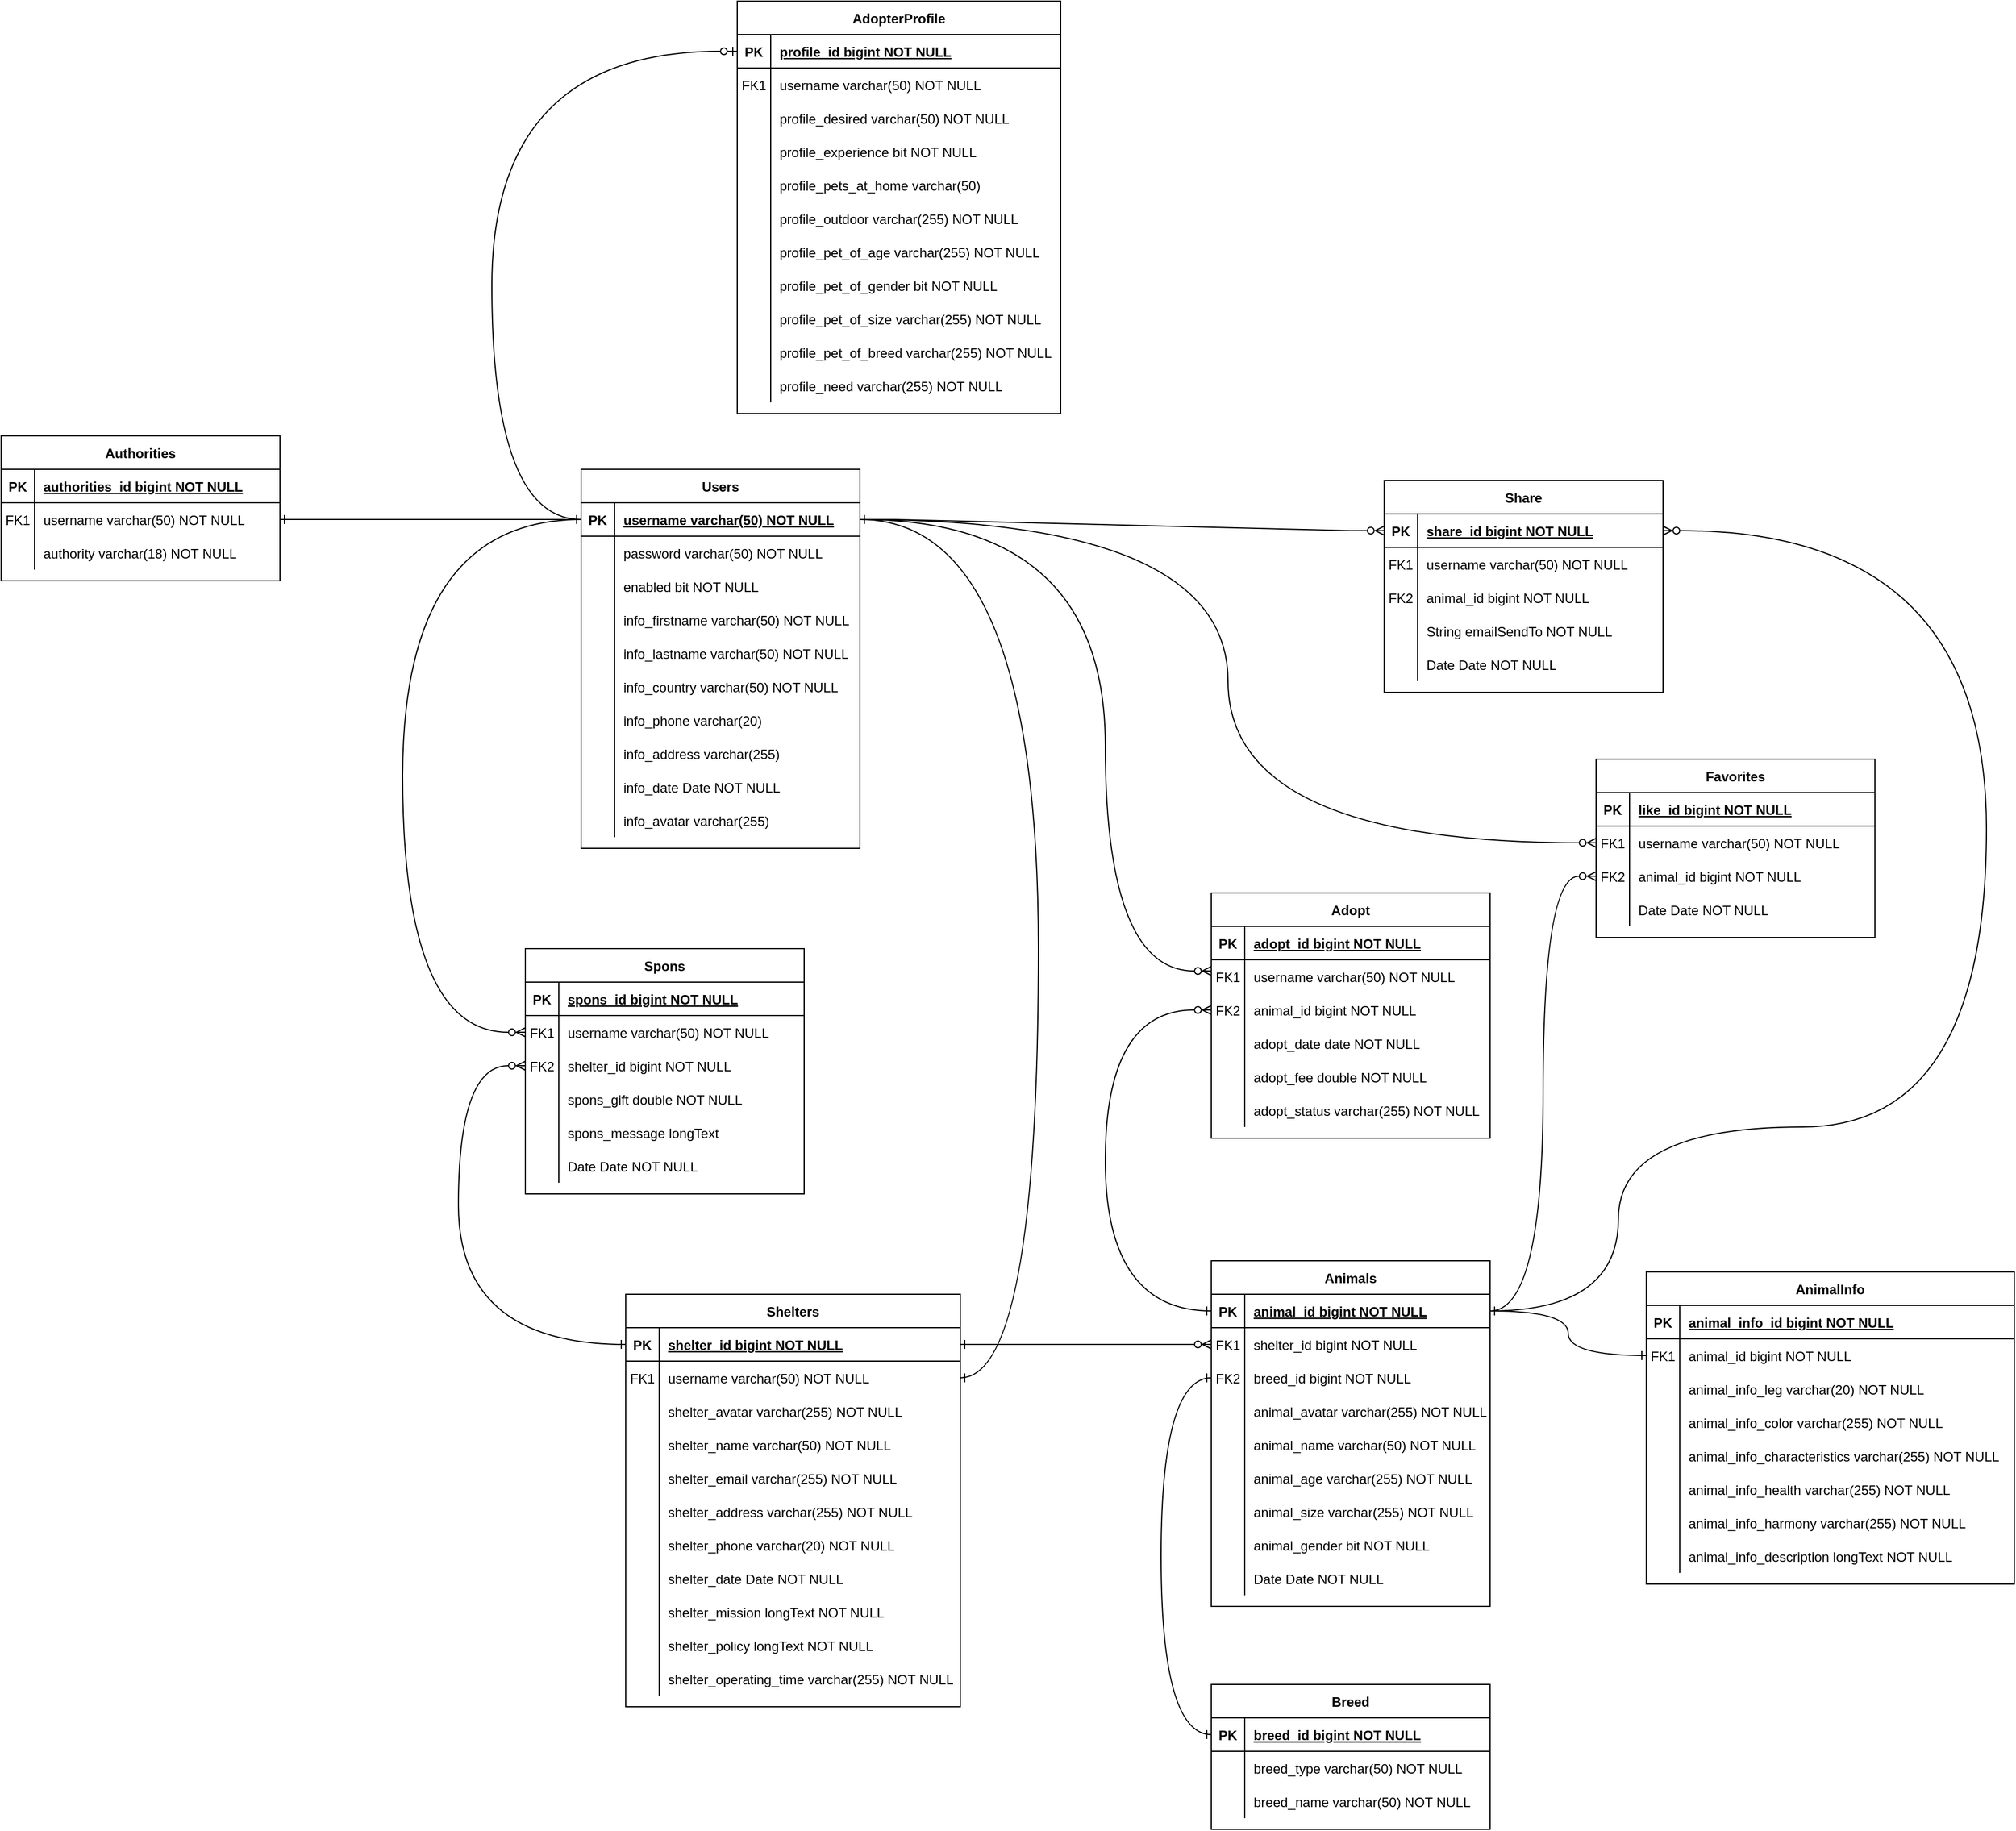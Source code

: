 <mxfile version="24.4.4" type="device">
  <diagram id="R2lEEEUBdFMjLlhIrx00" name="Page-1">
    <mxGraphModel dx="3131" dy="1981" grid="1" gridSize="10" guides="1" tooltips="1" connect="1" arrows="1" fold="1" page="1" pageScale="1" pageWidth="850" pageHeight="1100" math="0" shadow="0" extFonts="Permanent Marker^https://fonts.googleapis.com/css?family=Permanent+Marker">
      <root>
        <mxCell id="0" />
        <mxCell id="1" parent="0" />
        <mxCell id="0xfDiWegtZQmwM_PSjRr-60" value="Animals" style="shape=table;startSize=30;container=1;collapsible=1;childLayout=tableLayout;fixedRows=1;rowLines=0;fontStyle=1;align=center;resizeLast=1;" parent="1" vertex="1">
          <mxGeometry x="115" y="760" width="250" height="310" as="geometry" />
        </mxCell>
        <mxCell id="0xfDiWegtZQmwM_PSjRr-61" value="" style="shape=partialRectangle;collapsible=0;dropTarget=0;pointerEvents=0;fillColor=none;points=[[0,0.5],[1,0.5]];portConstraint=eastwest;top=0;left=0;right=0;bottom=1;" parent="0xfDiWegtZQmwM_PSjRr-60" vertex="1">
          <mxGeometry y="30" width="250" height="30" as="geometry" />
        </mxCell>
        <mxCell id="0xfDiWegtZQmwM_PSjRr-62" value="PK" style="shape=partialRectangle;overflow=hidden;connectable=0;fillColor=none;top=0;left=0;bottom=0;right=0;fontStyle=1;" parent="0xfDiWegtZQmwM_PSjRr-61" vertex="1">
          <mxGeometry width="30" height="30" as="geometry">
            <mxRectangle width="30" height="30" as="alternateBounds" />
          </mxGeometry>
        </mxCell>
        <mxCell id="0xfDiWegtZQmwM_PSjRr-63" value="animal_id bigint NOT NULL " style="shape=partialRectangle;overflow=hidden;connectable=0;fillColor=none;top=0;left=0;bottom=0;right=0;align=left;spacingLeft=6;fontStyle=5;" parent="0xfDiWegtZQmwM_PSjRr-61" vertex="1">
          <mxGeometry x="30" width="220" height="30" as="geometry">
            <mxRectangle width="220" height="30" as="alternateBounds" />
          </mxGeometry>
        </mxCell>
        <mxCell id="0xfDiWegtZQmwM_PSjRr-134" value="" style="shape=partialRectangle;collapsible=0;dropTarget=0;pointerEvents=0;fillColor=none;points=[[0,0.5],[1,0.5]];portConstraint=eastwest;top=0;left=0;right=0;bottom=0;" parent="0xfDiWegtZQmwM_PSjRr-60" vertex="1">
          <mxGeometry y="60" width="250" height="30" as="geometry" />
        </mxCell>
        <mxCell id="0xfDiWegtZQmwM_PSjRr-135" value="FK1" style="shape=partialRectangle;overflow=hidden;connectable=0;fillColor=none;top=0;left=0;bottom=0;right=0;" parent="0xfDiWegtZQmwM_PSjRr-134" vertex="1">
          <mxGeometry width="30" height="30" as="geometry">
            <mxRectangle width="30" height="30" as="alternateBounds" />
          </mxGeometry>
        </mxCell>
        <mxCell id="0xfDiWegtZQmwM_PSjRr-136" value="shelter_id bigint NOT NULL" style="shape=partialRectangle;overflow=hidden;connectable=0;fillColor=none;top=0;left=0;bottom=0;right=0;align=left;spacingLeft=6;" parent="0xfDiWegtZQmwM_PSjRr-134" vertex="1">
          <mxGeometry x="30" width="220" height="30" as="geometry">
            <mxRectangle width="220" height="30" as="alternateBounds" />
          </mxGeometry>
        </mxCell>
        <mxCell id="0xfDiWegtZQmwM_PSjRr-76" value="" style="shape=partialRectangle;collapsible=0;dropTarget=0;pointerEvents=0;fillColor=none;points=[[0,0.5],[1,0.5]];portConstraint=eastwest;top=0;left=0;right=0;bottom=0;" parent="0xfDiWegtZQmwM_PSjRr-60" vertex="1">
          <mxGeometry y="90" width="250" height="30" as="geometry" />
        </mxCell>
        <mxCell id="0xfDiWegtZQmwM_PSjRr-77" value="FK2" style="shape=partialRectangle;overflow=hidden;connectable=0;fillColor=none;top=0;left=0;bottom=0;right=0;" parent="0xfDiWegtZQmwM_PSjRr-76" vertex="1">
          <mxGeometry width="30" height="30" as="geometry">
            <mxRectangle width="30" height="30" as="alternateBounds" />
          </mxGeometry>
        </mxCell>
        <mxCell id="0xfDiWegtZQmwM_PSjRr-78" value="breed_id bigint NOT NULL" style="shape=partialRectangle;overflow=hidden;connectable=0;fillColor=none;top=0;left=0;bottom=0;right=0;align=left;spacingLeft=6;" parent="0xfDiWegtZQmwM_PSjRr-76" vertex="1">
          <mxGeometry x="30" width="220" height="30" as="geometry">
            <mxRectangle width="220" height="30" as="alternateBounds" />
          </mxGeometry>
        </mxCell>
        <mxCell id="0xfDiWegtZQmwM_PSjRr-64" value="" style="shape=partialRectangle;collapsible=0;dropTarget=0;pointerEvents=0;fillColor=none;points=[[0,0.5],[1,0.5]];portConstraint=eastwest;top=0;left=0;right=0;bottom=0;" parent="0xfDiWegtZQmwM_PSjRr-60" vertex="1">
          <mxGeometry y="120" width="250" height="30" as="geometry" />
        </mxCell>
        <mxCell id="0xfDiWegtZQmwM_PSjRr-65" value="" style="shape=partialRectangle;overflow=hidden;connectable=0;fillColor=none;top=0;left=0;bottom=0;right=0;" parent="0xfDiWegtZQmwM_PSjRr-64" vertex="1">
          <mxGeometry width="30" height="30" as="geometry">
            <mxRectangle width="30" height="30" as="alternateBounds" />
          </mxGeometry>
        </mxCell>
        <mxCell id="0xfDiWegtZQmwM_PSjRr-66" value="animal_avatar varchar(255) NOT NULL" style="shape=partialRectangle;overflow=hidden;connectable=0;fillColor=none;top=0;left=0;bottom=0;right=0;align=left;spacingLeft=6;" parent="0xfDiWegtZQmwM_PSjRr-64" vertex="1">
          <mxGeometry x="30" width="220" height="30" as="geometry">
            <mxRectangle width="220" height="30" as="alternateBounds" />
          </mxGeometry>
        </mxCell>
        <mxCell id="0xfDiWegtZQmwM_PSjRr-67" value="" style="shape=partialRectangle;collapsible=0;dropTarget=0;pointerEvents=0;fillColor=none;points=[[0,0.5],[1,0.5]];portConstraint=eastwest;top=0;left=0;right=0;bottom=0;" parent="0xfDiWegtZQmwM_PSjRr-60" vertex="1">
          <mxGeometry y="150" width="250" height="30" as="geometry" />
        </mxCell>
        <mxCell id="0xfDiWegtZQmwM_PSjRr-68" value="" style="shape=partialRectangle;overflow=hidden;connectable=0;fillColor=none;top=0;left=0;bottom=0;right=0;" parent="0xfDiWegtZQmwM_PSjRr-67" vertex="1">
          <mxGeometry width="30" height="30" as="geometry">
            <mxRectangle width="30" height="30" as="alternateBounds" />
          </mxGeometry>
        </mxCell>
        <mxCell id="0xfDiWegtZQmwM_PSjRr-69" value="animal_name varchar(50) NOT NULL" style="shape=partialRectangle;overflow=hidden;connectable=0;fillColor=none;top=0;left=0;bottom=0;right=0;align=left;spacingLeft=6;" parent="0xfDiWegtZQmwM_PSjRr-67" vertex="1">
          <mxGeometry x="30" width="220" height="30" as="geometry">
            <mxRectangle width="220" height="30" as="alternateBounds" />
          </mxGeometry>
        </mxCell>
        <mxCell id="0xfDiWegtZQmwM_PSjRr-70" value="" style="shape=partialRectangle;collapsible=0;dropTarget=0;pointerEvents=0;fillColor=none;points=[[0,0.5],[1,0.5]];portConstraint=eastwest;top=0;left=0;right=0;bottom=0;" parent="0xfDiWegtZQmwM_PSjRr-60" vertex="1">
          <mxGeometry y="180" width="250" height="30" as="geometry" />
        </mxCell>
        <mxCell id="0xfDiWegtZQmwM_PSjRr-71" value="" style="shape=partialRectangle;overflow=hidden;connectable=0;fillColor=none;top=0;left=0;bottom=0;right=0;" parent="0xfDiWegtZQmwM_PSjRr-70" vertex="1">
          <mxGeometry width="30" height="30" as="geometry">
            <mxRectangle width="30" height="30" as="alternateBounds" />
          </mxGeometry>
        </mxCell>
        <mxCell id="0xfDiWegtZQmwM_PSjRr-72" value="animal_age varchar(255) NOT NULL" style="shape=partialRectangle;overflow=hidden;connectable=0;fillColor=none;top=0;left=0;bottom=0;right=0;align=left;spacingLeft=6;" parent="0xfDiWegtZQmwM_PSjRr-70" vertex="1">
          <mxGeometry x="30" width="220" height="30" as="geometry">
            <mxRectangle width="220" height="30" as="alternateBounds" />
          </mxGeometry>
        </mxCell>
        <mxCell id="0xfDiWegtZQmwM_PSjRr-73" value="" style="shape=partialRectangle;collapsible=0;dropTarget=0;pointerEvents=0;fillColor=none;points=[[0,0.5],[1,0.5]];portConstraint=eastwest;top=0;left=0;right=0;bottom=0;" parent="0xfDiWegtZQmwM_PSjRr-60" vertex="1">
          <mxGeometry y="210" width="250" height="30" as="geometry" />
        </mxCell>
        <mxCell id="0xfDiWegtZQmwM_PSjRr-74" value="" style="shape=partialRectangle;overflow=hidden;connectable=0;fillColor=none;top=0;left=0;bottom=0;right=0;" parent="0xfDiWegtZQmwM_PSjRr-73" vertex="1">
          <mxGeometry width="30" height="30" as="geometry">
            <mxRectangle width="30" height="30" as="alternateBounds" />
          </mxGeometry>
        </mxCell>
        <mxCell id="0xfDiWegtZQmwM_PSjRr-75" value="animal_size varchar(255) NOT NULL" style="shape=partialRectangle;overflow=hidden;connectable=0;fillColor=none;top=0;left=0;bottom=0;right=0;align=left;spacingLeft=6;" parent="0xfDiWegtZQmwM_PSjRr-73" vertex="1">
          <mxGeometry x="30" width="220" height="30" as="geometry">
            <mxRectangle width="220" height="30" as="alternateBounds" />
          </mxGeometry>
        </mxCell>
        <mxCell id="0xfDiWegtZQmwM_PSjRr-105" value="" style="shape=partialRectangle;collapsible=0;dropTarget=0;pointerEvents=0;fillColor=none;points=[[0,0.5],[1,0.5]];portConstraint=eastwest;top=0;left=0;right=0;bottom=0;" parent="0xfDiWegtZQmwM_PSjRr-60" vertex="1">
          <mxGeometry y="240" width="250" height="30" as="geometry" />
        </mxCell>
        <mxCell id="0xfDiWegtZQmwM_PSjRr-106" value="" style="shape=partialRectangle;overflow=hidden;connectable=0;fillColor=none;top=0;left=0;bottom=0;right=0;" parent="0xfDiWegtZQmwM_PSjRr-105" vertex="1">
          <mxGeometry width="30" height="30" as="geometry">
            <mxRectangle width="30" height="30" as="alternateBounds" />
          </mxGeometry>
        </mxCell>
        <mxCell id="0xfDiWegtZQmwM_PSjRr-107" value="animal_gender bit NOT NULL" style="shape=partialRectangle;overflow=hidden;connectable=0;fillColor=none;top=0;left=0;bottom=0;right=0;align=left;spacingLeft=6;" parent="0xfDiWegtZQmwM_PSjRr-105" vertex="1">
          <mxGeometry x="30" width="220" height="30" as="geometry">
            <mxRectangle width="220" height="30" as="alternateBounds" />
          </mxGeometry>
        </mxCell>
        <mxCell id="NLZ9s4_FFTba4eGn_qR4-7" value="" style="shape=partialRectangle;collapsible=0;dropTarget=0;pointerEvents=0;fillColor=none;points=[[0,0.5],[1,0.5]];portConstraint=eastwest;top=0;left=0;right=0;bottom=0;" parent="0xfDiWegtZQmwM_PSjRr-60" vertex="1">
          <mxGeometry y="270" width="250" height="30" as="geometry" />
        </mxCell>
        <mxCell id="NLZ9s4_FFTba4eGn_qR4-8" value="" style="shape=partialRectangle;overflow=hidden;connectable=0;fillColor=none;top=0;left=0;bottom=0;right=0;" parent="NLZ9s4_FFTba4eGn_qR4-7" vertex="1">
          <mxGeometry width="30" height="30" as="geometry">
            <mxRectangle width="30" height="30" as="alternateBounds" />
          </mxGeometry>
        </mxCell>
        <mxCell id="NLZ9s4_FFTba4eGn_qR4-9" value="Date Date NOT NULL" style="shape=partialRectangle;overflow=hidden;connectable=0;fillColor=none;top=0;left=0;bottom=0;right=0;align=left;spacingLeft=6;" parent="NLZ9s4_FFTba4eGn_qR4-7" vertex="1">
          <mxGeometry x="30" width="220" height="30" as="geometry">
            <mxRectangle width="220" height="30" as="alternateBounds" />
          </mxGeometry>
        </mxCell>
        <mxCell id="0xfDiWegtZQmwM_PSjRr-82" value="AnimalInfo" style="shape=table;startSize=30;container=1;collapsible=1;childLayout=tableLayout;fixedRows=1;rowLines=0;fontStyle=1;align=center;resizeLast=1;" parent="1" vertex="1">
          <mxGeometry x="505" y="770" width="330.0" height="280" as="geometry" />
        </mxCell>
        <mxCell id="0xfDiWegtZQmwM_PSjRr-83" value="" style="shape=partialRectangle;collapsible=0;dropTarget=0;pointerEvents=0;fillColor=none;points=[[0,0.5],[1,0.5]];portConstraint=eastwest;top=0;left=0;right=0;bottom=1;" parent="0xfDiWegtZQmwM_PSjRr-82" vertex="1">
          <mxGeometry y="30" width="330.0" height="30" as="geometry" />
        </mxCell>
        <mxCell id="0xfDiWegtZQmwM_PSjRr-84" value="PK" style="shape=partialRectangle;overflow=hidden;connectable=0;fillColor=none;top=0;left=0;bottom=0;right=0;fontStyle=1;" parent="0xfDiWegtZQmwM_PSjRr-83" vertex="1">
          <mxGeometry width="30" height="30" as="geometry">
            <mxRectangle width="30" height="30" as="alternateBounds" />
          </mxGeometry>
        </mxCell>
        <mxCell id="0xfDiWegtZQmwM_PSjRr-85" value="animal_info_id bigint NOT NULL " style="shape=partialRectangle;overflow=hidden;connectable=0;fillColor=none;top=0;left=0;bottom=0;right=0;align=left;spacingLeft=6;fontStyle=5;" parent="0xfDiWegtZQmwM_PSjRr-83" vertex="1">
          <mxGeometry x="30" width="300.0" height="30" as="geometry">
            <mxRectangle width="300.0" height="30" as="alternateBounds" />
          </mxGeometry>
        </mxCell>
        <mxCell id="0xfDiWegtZQmwM_PSjRr-86" value="" style="shape=partialRectangle;collapsible=0;dropTarget=0;pointerEvents=0;fillColor=none;points=[[0,0.5],[1,0.5]];portConstraint=eastwest;top=0;left=0;right=0;bottom=0;" parent="0xfDiWegtZQmwM_PSjRr-82" vertex="1">
          <mxGeometry y="60" width="330.0" height="30" as="geometry" />
        </mxCell>
        <mxCell id="0xfDiWegtZQmwM_PSjRr-87" value="FK1" style="shape=partialRectangle;overflow=hidden;connectable=0;fillColor=none;top=0;left=0;bottom=0;right=0;" parent="0xfDiWegtZQmwM_PSjRr-86" vertex="1">
          <mxGeometry width="30" height="30" as="geometry">
            <mxRectangle width="30" height="30" as="alternateBounds" />
          </mxGeometry>
        </mxCell>
        <mxCell id="0xfDiWegtZQmwM_PSjRr-88" value="animal_id bigint NOT NULL" style="shape=partialRectangle;overflow=hidden;connectable=0;fillColor=none;top=0;left=0;bottom=0;right=0;align=left;spacingLeft=6;" parent="0xfDiWegtZQmwM_PSjRr-86" vertex="1">
          <mxGeometry x="30" width="300.0" height="30" as="geometry">
            <mxRectangle width="300.0" height="30" as="alternateBounds" />
          </mxGeometry>
        </mxCell>
        <mxCell id="0xfDiWegtZQmwM_PSjRr-89" value="" style="shape=partialRectangle;collapsible=0;dropTarget=0;pointerEvents=0;fillColor=none;points=[[0,0.5],[1,0.5]];portConstraint=eastwest;top=0;left=0;right=0;bottom=0;" parent="0xfDiWegtZQmwM_PSjRr-82" vertex="1">
          <mxGeometry y="90" width="330.0" height="30" as="geometry" />
        </mxCell>
        <mxCell id="0xfDiWegtZQmwM_PSjRr-90" value="" style="shape=partialRectangle;overflow=hidden;connectable=0;fillColor=none;top=0;left=0;bottom=0;right=0;" parent="0xfDiWegtZQmwM_PSjRr-89" vertex="1">
          <mxGeometry width="30" height="30" as="geometry">
            <mxRectangle width="30" height="30" as="alternateBounds" />
          </mxGeometry>
        </mxCell>
        <mxCell id="0xfDiWegtZQmwM_PSjRr-91" value="animal_info_leg varchar(20) NOT NULL" style="shape=partialRectangle;overflow=hidden;connectable=0;fillColor=none;top=0;left=0;bottom=0;right=0;align=left;spacingLeft=6;" parent="0xfDiWegtZQmwM_PSjRr-89" vertex="1">
          <mxGeometry x="30" width="300.0" height="30" as="geometry">
            <mxRectangle width="300.0" height="30" as="alternateBounds" />
          </mxGeometry>
        </mxCell>
        <mxCell id="0xfDiWegtZQmwM_PSjRr-92" value="" style="shape=partialRectangle;collapsible=0;dropTarget=0;pointerEvents=0;fillColor=none;points=[[0,0.5],[1,0.5]];portConstraint=eastwest;top=0;left=0;right=0;bottom=0;" parent="0xfDiWegtZQmwM_PSjRr-82" vertex="1">
          <mxGeometry y="120" width="330.0" height="30" as="geometry" />
        </mxCell>
        <mxCell id="0xfDiWegtZQmwM_PSjRr-93" value="" style="shape=partialRectangle;overflow=hidden;connectable=0;fillColor=none;top=0;left=0;bottom=0;right=0;" parent="0xfDiWegtZQmwM_PSjRr-92" vertex="1">
          <mxGeometry width="30" height="30" as="geometry">
            <mxRectangle width="30" height="30" as="alternateBounds" />
          </mxGeometry>
        </mxCell>
        <mxCell id="0xfDiWegtZQmwM_PSjRr-94" value="animal_info_color varchar(255) NOT NULL" style="shape=partialRectangle;overflow=hidden;connectable=0;fillColor=none;top=0;left=0;bottom=0;right=0;align=left;spacingLeft=6;" parent="0xfDiWegtZQmwM_PSjRr-92" vertex="1">
          <mxGeometry x="30" width="300.0" height="30" as="geometry">
            <mxRectangle width="300.0" height="30" as="alternateBounds" />
          </mxGeometry>
        </mxCell>
        <mxCell id="0xfDiWegtZQmwM_PSjRr-95" value="" style="shape=partialRectangle;collapsible=0;dropTarget=0;pointerEvents=0;fillColor=none;points=[[0,0.5],[1,0.5]];portConstraint=eastwest;top=0;left=0;right=0;bottom=0;" parent="0xfDiWegtZQmwM_PSjRr-82" vertex="1">
          <mxGeometry y="150" width="330.0" height="30" as="geometry" />
        </mxCell>
        <mxCell id="0xfDiWegtZQmwM_PSjRr-96" value="" style="shape=partialRectangle;overflow=hidden;connectable=0;fillColor=none;top=0;left=0;bottom=0;right=0;" parent="0xfDiWegtZQmwM_PSjRr-95" vertex="1">
          <mxGeometry width="30" height="30" as="geometry">
            <mxRectangle width="30" height="30" as="alternateBounds" />
          </mxGeometry>
        </mxCell>
        <mxCell id="0xfDiWegtZQmwM_PSjRr-97" value="animal_info_characteristics varchar(255) NOT NULL" style="shape=partialRectangle;overflow=hidden;connectable=0;fillColor=none;top=0;left=0;bottom=0;right=0;align=left;spacingLeft=6;" parent="0xfDiWegtZQmwM_PSjRr-95" vertex="1">
          <mxGeometry x="30" width="300.0" height="30" as="geometry">
            <mxRectangle width="300.0" height="30" as="alternateBounds" />
          </mxGeometry>
        </mxCell>
        <mxCell id="0xfDiWegtZQmwM_PSjRr-98" value="" style="shape=partialRectangle;collapsible=0;dropTarget=0;pointerEvents=0;fillColor=none;points=[[0,0.5],[1,0.5]];portConstraint=eastwest;top=0;left=0;right=0;bottom=0;" parent="0xfDiWegtZQmwM_PSjRr-82" vertex="1">
          <mxGeometry y="180" width="330.0" height="30" as="geometry" />
        </mxCell>
        <mxCell id="0xfDiWegtZQmwM_PSjRr-99" value="" style="shape=partialRectangle;overflow=hidden;connectable=0;fillColor=none;top=0;left=0;bottom=0;right=0;" parent="0xfDiWegtZQmwM_PSjRr-98" vertex="1">
          <mxGeometry width="30" height="30" as="geometry">
            <mxRectangle width="30" height="30" as="alternateBounds" />
          </mxGeometry>
        </mxCell>
        <mxCell id="0xfDiWegtZQmwM_PSjRr-100" value="animal_info_health varchar(255) NOT NULL" style="shape=partialRectangle;overflow=hidden;connectable=0;fillColor=none;top=0;left=0;bottom=0;right=0;align=left;spacingLeft=6;" parent="0xfDiWegtZQmwM_PSjRr-98" vertex="1">
          <mxGeometry x="30" width="300.0" height="30" as="geometry">
            <mxRectangle width="300.0" height="30" as="alternateBounds" />
          </mxGeometry>
        </mxCell>
        <mxCell id="0xfDiWegtZQmwM_PSjRr-101" value="" style="shape=partialRectangle;collapsible=0;dropTarget=0;pointerEvents=0;fillColor=none;points=[[0,0.5],[1,0.5]];portConstraint=eastwest;top=0;left=0;right=0;bottom=0;" parent="0xfDiWegtZQmwM_PSjRr-82" vertex="1">
          <mxGeometry y="210" width="330.0" height="30" as="geometry" />
        </mxCell>
        <mxCell id="0xfDiWegtZQmwM_PSjRr-102" value="" style="shape=partialRectangle;overflow=hidden;connectable=0;fillColor=none;top=0;left=0;bottom=0;right=0;" parent="0xfDiWegtZQmwM_PSjRr-101" vertex="1">
          <mxGeometry width="30" height="30" as="geometry">
            <mxRectangle width="30" height="30" as="alternateBounds" />
          </mxGeometry>
        </mxCell>
        <mxCell id="0xfDiWegtZQmwM_PSjRr-103" value="animal_info_harmony varchar(255) NOT NULL" style="shape=partialRectangle;overflow=hidden;connectable=0;fillColor=none;top=0;left=0;bottom=0;right=0;align=left;spacingLeft=6;" parent="0xfDiWegtZQmwM_PSjRr-101" vertex="1">
          <mxGeometry x="30" width="300.0" height="30" as="geometry">
            <mxRectangle width="300.0" height="30" as="alternateBounds" />
          </mxGeometry>
        </mxCell>
        <mxCell id="0xfDiWegtZQmwM_PSjRr-108" value="" style="shape=partialRectangle;collapsible=0;dropTarget=0;pointerEvents=0;fillColor=none;points=[[0,0.5],[1,0.5]];portConstraint=eastwest;top=0;left=0;right=0;bottom=0;" parent="0xfDiWegtZQmwM_PSjRr-82" vertex="1">
          <mxGeometry y="240" width="330.0" height="30" as="geometry" />
        </mxCell>
        <mxCell id="0xfDiWegtZQmwM_PSjRr-109" value="" style="shape=partialRectangle;overflow=hidden;connectable=0;fillColor=none;top=0;left=0;bottom=0;right=0;" parent="0xfDiWegtZQmwM_PSjRr-108" vertex="1">
          <mxGeometry width="30" height="30" as="geometry">
            <mxRectangle width="30" height="30" as="alternateBounds" />
          </mxGeometry>
        </mxCell>
        <mxCell id="0xfDiWegtZQmwM_PSjRr-110" value="animal_info_description longText NOT NULL" style="shape=partialRectangle;overflow=hidden;connectable=0;fillColor=none;top=0;left=0;bottom=0;right=0;align=left;spacingLeft=6;" parent="0xfDiWegtZQmwM_PSjRr-108" vertex="1">
          <mxGeometry x="30" width="300.0" height="30" as="geometry">
            <mxRectangle width="300.0" height="30" as="alternateBounds" />
          </mxGeometry>
        </mxCell>
        <mxCell id="0xfDiWegtZQmwM_PSjRr-104" style="edgeStyle=orthogonalEdgeStyle;rounded=0;orthogonalLoop=1;jettySize=auto;html=1;startArrow=ERone;startFill=0;endArrow=ERone;endFill=0;curved=1;" parent="1" source="0xfDiWegtZQmwM_PSjRr-86" target="0xfDiWegtZQmwM_PSjRr-61" edge="1">
          <mxGeometry relative="1" as="geometry" />
        </mxCell>
        <mxCell id="0xfDiWegtZQmwM_PSjRr-137" style="edgeStyle=orthogonalEdgeStyle;rounded=0;orthogonalLoop=1;jettySize=auto;html=1;exitX=1;exitY=0.5;exitDx=0;exitDy=0;curved=1;endArrow=ERzeroToMany;endFill=0;startArrow=ERone;startFill=0;" parent="1" source="0xfDiWegtZQmwM_PSjRr-113" target="0xfDiWegtZQmwM_PSjRr-134" edge="1">
          <mxGeometry relative="1" as="geometry" />
        </mxCell>
        <mxCell id="0xfDiWegtZQmwM_PSjRr-208" value="Adopt" style="shape=table;startSize=30;container=1;collapsible=1;childLayout=tableLayout;fixedRows=1;rowLines=0;fontStyle=1;align=center;resizeLast=1;" parent="1" vertex="1">
          <mxGeometry x="115" y="430" width="250" height="220" as="geometry" />
        </mxCell>
        <mxCell id="0xfDiWegtZQmwM_PSjRr-209" value="" style="shape=partialRectangle;collapsible=0;dropTarget=0;pointerEvents=0;fillColor=none;points=[[0,0.5],[1,0.5]];portConstraint=eastwest;top=0;left=0;right=0;bottom=1;" parent="0xfDiWegtZQmwM_PSjRr-208" vertex="1">
          <mxGeometry y="30" width="250" height="30" as="geometry" />
        </mxCell>
        <mxCell id="0xfDiWegtZQmwM_PSjRr-210" value="PK" style="shape=partialRectangle;overflow=hidden;connectable=0;fillColor=none;top=0;left=0;bottom=0;right=0;fontStyle=1;" parent="0xfDiWegtZQmwM_PSjRr-209" vertex="1">
          <mxGeometry width="30" height="30" as="geometry">
            <mxRectangle width="30" height="30" as="alternateBounds" />
          </mxGeometry>
        </mxCell>
        <mxCell id="0xfDiWegtZQmwM_PSjRr-211" value="adopt_id bigint NOT NULL " style="shape=partialRectangle;overflow=hidden;connectable=0;fillColor=none;top=0;left=0;bottom=0;right=0;align=left;spacingLeft=6;fontStyle=5;" parent="0xfDiWegtZQmwM_PSjRr-209" vertex="1">
          <mxGeometry x="30" width="220" height="30" as="geometry">
            <mxRectangle width="220" height="30" as="alternateBounds" />
          </mxGeometry>
        </mxCell>
        <mxCell id="0xfDiWegtZQmwM_PSjRr-212" value="" style="shape=partialRectangle;collapsible=0;dropTarget=0;pointerEvents=0;fillColor=none;points=[[0,0.5],[1,0.5]];portConstraint=eastwest;top=0;left=0;right=0;bottom=0;" parent="0xfDiWegtZQmwM_PSjRr-208" vertex="1">
          <mxGeometry y="60" width="250" height="30" as="geometry" />
        </mxCell>
        <mxCell id="0xfDiWegtZQmwM_PSjRr-213" value="FK1" style="shape=partialRectangle;overflow=hidden;connectable=0;fillColor=none;top=0;left=0;bottom=0;right=0;" parent="0xfDiWegtZQmwM_PSjRr-212" vertex="1">
          <mxGeometry width="30" height="30" as="geometry">
            <mxRectangle width="30" height="30" as="alternateBounds" />
          </mxGeometry>
        </mxCell>
        <mxCell id="0xfDiWegtZQmwM_PSjRr-214" value="username varchar(50) NOT NULL" style="shape=partialRectangle;overflow=hidden;connectable=0;fillColor=none;top=0;left=0;bottom=0;right=0;align=left;spacingLeft=6;" parent="0xfDiWegtZQmwM_PSjRr-212" vertex="1">
          <mxGeometry x="30" width="220" height="30" as="geometry">
            <mxRectangle width="220" height="30" as="alternateBounds" />
          </mxGeometry>
        </mxCell>
        <mxCell id="0xfDiWegtZQmwM_PSjRr-215" value="" style="shape=partialRectangle;collapsible=0;dropTarget=0;pointerEvents=0;fillColor=none;points=[[0,0.5],[1,0.5]];portConstraint=eastwest;top=0;left=0;right=0;bottom=0;" parent="0xfDiWegtZQmwM_PSjRr-208" vertex="1">
          <mxGeometry y="90" width="250" height="30" as="geometry" />
        </mxCell>
        <mxCell id="0xfDiWegtZQmwM_PSjRr-216" value="FK2" style="shape=partialRectangle;overflow=hidden;connectable=0;fillColor=none;top=0;left=0;bottom=0;right=0;" parent="0xfDiWegtZQmwM_PSjRr-215" vertex="1">
          <mxGeometry width="30" height="30" as="geometry">
            <mxRectangle width="30" height="30" as="alternateBounds" />
          </mxGeometry>
        </mxCell>
        <mxCell id="0xfDiWegtZQmwM_PSjRr-217" value="animal_id bigint NOT NULL" style="shape=partialRectangle;overflow=hidden;connectable=0;fillColor=none;top=0;left=0;bottom=0;right=0;align=left;spacingLeft=6;" parent="0xfDiWegtZQmwM_PSjRr-215" vertex="1">
          <mxGeometry x="30" width="220" height="30" as="geometry">
            <mxRectangle width="220" height="30" as="alternateBounds" />
          </mxGeometry>
        </mxCell>
        <mxCell id="0xfDiWegtZQmwM_PSjRr-218" value="" style="shape=partialRectangle;collapsible=0;dropTarget=0;pointerEvents=0;fillColor=none;points=[[0,0.5],[1,0.5]];portConstraint=eastwest;top=0;left=0;right=0;bottom=0;" parent="0xfDiWegtZQmwM_PSjRr-208" vertex="1">
          <mxGeometry y="120" width="250" height="30" as="geometry" />
        </mxCell>
        <mxCell id="0xfDiWegtZQmwM_PSjRr-219" value="" style="shape=partialRectangle;overflow=hidden;connectable=0;fillColor=none;top=0;left=0;bottom=0;right=0;" parent="0xfDiWegtZQmwM_PSjRr-218" vertex="1">
          <mxGeometry width="30" height="30" as="geometry">
            <mxRectangle width="30" height="30" as="alternateBounds" />
          </mxGeometry>
        </mxCell>
        <mxCell id="0xfDiWegtZQmwM_PSjRr-220" value="adopt_date date NOT NULL" style="shape=partialRectangle;overflow=hidden;connectable=0;fillColor=none;top=0;left=0;bottom=0;right=0;align=left;spacingLeft=6;" parent="0xfDiWegtZQmwM_PSjRr-218" vertex="1">
          <mxGeometry x="30" width="220" height="30" as="geometry">
            <mxRectangle width="220" height="30" as="alternateBounds" />
          </mxGeometry>
        </mxCell>
        <mxCell id="0xfDiWegtZQmwM_PSjRr-221" value="" style="shape=partialRectangle;collapsible=0;dropTarget=0;pointerEvents=0;fillColor=none;points=[[0,0.5],[1,0.5]];portConstraint=eastwest;top=0;left=0;right=0;bottom=0;" parent="0xfDiWegtZQmwM_PSjRr-208" vertex="1">
          <mxGeometry y="150" width="250" height="30" as="geometry" />
        </mxCell>
        <mxCell id="0xfDiWegtZQmwM_PSjRr-222" value="" style="shape=partialRectangle;overflow=hidden;connectable=0;fillColor=none;top=0;left=0;bottom=0;right=0;" parent="0xfDiWegtZQmwM_PSjRr-221" vertex="1">
          <mxGeometry width="30" height="30" as="geometry">
            <mxRectangle width="30" height="30" as="alternateBounds" />
          </mxGeometry>
        </mxCell>
        <mxCell id="0xfDiWegtZQmwM_PSjRr-223" value="adopt_fee double NOT NULL" style="shape=partialRectangle;overflow=hidden;connectable=0;fillColor=none;top=0;left=0;bottom=0;right=0;align=left;spacingLeft=6;" parent="0xfDiWegtZQmwM_PSjRr-221" vertex="1">
          <mxGeometry x="30" width="220" height="30" as="geometry">
            <mxRectangle width="220" height="30" as="alternateBounds" />
          </mxGeometry>
        </mxCell>
        <mxCell id="0xfDiWegtZQmwM_PSjRr-227" value="" style="shape=partialRectangle;collapsible=0;dropTarget=0;pointerEvents=0;fillColor=none;points=[[0,0.5],[1,0.5]];portConstraint=eastwest;top=0;left=0;right=0;bottom=0;" parent="0xfDiWegtZQmwM_PSjRr-208" vertex="1">
          <mxGeometry y="180" width="250" height="30" as="geometry" />
        </mxCell>
        <mxCell id="0xfDiWegtZQmwM_PSjRr-228" value="" style="shape=partialRectangle;overflow=hidden;connectable=0;fillColor=none;top=0;left=0;bottom=0;right=0;" parent="0xfDiWegtZQmwM_PSjRr-227" vertex="1">
          <mxGeometry width="30" height="30" as="geometry">
            <mxRectangle width="30" height="30" as="alternateBounds" />
          </mxGeometry>
        </mxCell>
        <mxCell id="0xfDiWegtZQmwM_PSjRr-229" value="adopt_status varchar(255) NOT NULL" style="shape=partialRectangle;overflow=hidden;connectable=0;fillColor=none;top=0;left=0;bottom=0;right=0;align=left;spacingLeft=6;" parent="0xfDiWegtZQmwM_PSjRr-227" vertex="1">
          <mxGeometry x="30" width="220" height="30" as="geometry">
            <mxRectangle width="220" height="30" as="alternateBounds" />
          </mxGeometry>
        </mxCell>
        <mxCell id="0xfDiWegtZQmwM_PSjRr-233" value="Favorites" style="shape=table;startSize=30;container=1;collapsible=1;childLayout=tableLayout;fixedRows=1;rowLines=0;fontStyle=1;align=center;resizeLast=1;" parent="1" vertex="1">
          <mxGeometry x="460" y="310" width="250" height="160" as="geometry" />
        </mxCell>
        <mxCell id="0xfDiWegtZQmwM_PSjRr-234" value="" style="shape=partialRectangle;collapsible=0;dropTarget=0;pointerEvents=0;fillColor=none;points=[[0,0.5],[1,0.5]];portConstraint=eastwest;top=0;left=0;right=0;bottom=1;" parent="0xfDiWegtZQmwM_PSjRr-233" vertex="1">
          <mxGeometry y="30" width="250" height="30" as="geometry" />
        </mxCell>
        <mxCell id="0xfDiWegtZQmwM_PSjRr-235" value="PK" style="shape=partialRectangle;overflow=hidden;connectable=0;fillColor=none;top=0;left=0;bottom=0;right=0;fontStyle=1;" parent="0xfDiWegtZQmwM_PSjRr-234" vertex="1">
          <mxGeometry width="30" height="30" as="geometry">
            <mxRectangle width="30" height="30" as="alternateBounds" />
          </mxGeometry>
        </mxCell>
        <mxCell id="0xfDiWegtZQmwM_PSjRr-236" value="like_id bigint NOT NULL " style="shape=partialRectangle;overflow=hidden;connectable=0;fillColor=none;top=0;left=0;bottom=0;right=0;align=left;spacingLeft=6;fontStyle=5;" parent="0xfDiWegtZQmwM_PSjRr-234" vertex="1">
          <mxGeometry x="30" width="220" height="30" as="geometry">
            <mxRectangle width="220" height="30" as="alternateBounds" />
          </mxGeometry>
        </mxCell>
        <mxCell id="0xfDiWegtZQmwM_PSjRr-237" value="" style="shape=partialRectangle;collapsible=0;dropTarget=0;pointerEvents=0;fillColor=none;points=[[0,0.5],[1,0.5]];portConstraint=eastwest;top=0;left=0;right=0;bottom=0;" parent="0xfDiWegtZQmwM_PSjRr-233" vertex="1">
          <mxGeometry y="60" width="250" height="30" as="geometry" />
        </mxCell>
        <mxCell id="0xfDiWegtZQmwM_PSjRr-238" value="FK1" style="shape=partialRectangle;overflow=hidden;connectable=0;fillColor=none;top=0;left=0;bottom=0;right=0;" parent="0xfDiWegtZQmwM_PSjRr-237" vertex="1">
          <mxGeometry width="30" height="30" as="geometry">
            <mxRectangle width="30" height="30" as="alternateBounds" />
          </mxGeometry>
        </mxCell>
        <mxCell id="0xfDiWegtZQmwM_PSjRr-239" value="username varchar(50) NOT NULL" style="shape=partialRectangle;overflow=hidden;connectable=0;fillColor=none;top=0;left=0;bottom=0;right=0;align=left;spacingLeft=6;" parent="0xfDiWegtZQmwM_PSjRr-237" vertex="1">
          <mxGeometry x="30" width="220" height="30" as="geometry">
            <mxRectangle width="220" height="30" as="alternateBounds" />
          </mxGeometry>
        </mxCell>
        <mxCell id="0xfDiWegtZQmwM_PSjRr-240" value="" style="shape=partialRectangle;collapsible=0;dropTarget=0;pointerEvents=0;fillColor=none;points=[[0,0.5],[1,0.5]];portConstraint=eastwest;top=0;left=0;right=0;bottom=0;" parent="0xfDiWegtZQmwM_PSjRr-233" vertex="1">
          <mxGeometry y="90" width="250" height="30" as="geometry" />
        </mxCell>
        <mxCell id="0xfDiWegtZQmwM_PSjRr-241" value="FK2" style="shape=partialRectangle;overflow=hidden;connectable=0;fillColor=none;top=0;left=0;bottom=0;right=0;" parent="0xfDiWegtZQmwM_PSjRr-240" vertex="1">
          <mxGeometry width="30" height="30" as="geometry">
            <mxRectangle width="30" height="30" as="alternateBounds" />
          </mxGeometry>
        </mxCell>
        <mxCell id="0xfDiWegtZQmwM_PSjRr-242" value="animal_id bigint NOT NULL" style="shape=partialRectangle;overflow=hidden;connectable=0;fillColor=none;top=0;left=0;bottom=0;right=0;align=left;spacingLeft=6;" parent="0xfDiWegtZQmwM_PSjRr-240" vertex="1">
          <mxGeometry x="30" width="220" height="30" as="geometry">
            <mxRectangle width="220" height="30" as="alternateBounds" />
          </mxGeometry>
        </mxCell>
        <mxCell id="NLZ9s4_FFTba4eGn_qR4-4" value="" style="shape=partialRectangle;collapsible=0;dropTarget=0;pointerEvents=0;fillColor=none;points=[[0,0.5],[1,0.5]];portConstraint=eastwest;top=0;left=0;right=0;bottom=0;" parent="0xfDiWegtZQmwM_PSjRr-233" vertex="1">
          <mxGeometry y="120" width="250" height="30" as="geometry" />
        </mxCell>
        <mxCell id="NLZ9s4_FFTba4eGn_qR4-5" value="" style="shape=partialRectangle;overflow=hidden;connectable=0;fillColor=none;top=0;left=0;bottom=0;right=0;" parent="NLZ9s4_FFTba4eGn_qR4-4" vertex="1">
          <mxGeometry width="30" height="30" as="geometry">
            <mxRectangle width="30" height="30" as="alternateBounds" />
          </mxGeometry>
        </mxCell>
        <mxCell id="NLZ9s4_FFTba4eGn_qR4-6" value="Date Date NOT NULL" style="shape=partialRectangle;overflow=hidden;connectable=0;fillColor=none;top=0;left=0;bottom=0;right=0;align=left;spacingLeft=6;" parent="NLZ9s4_FFTba4eGn_qR4-4" vertex="1">
          <mxGeometry x="30" width="220" height="30" as="geometry">
            <mxRectangle width="220" height="30" as="alternateBounds" />
          </mxGeometry>
        </mxCell>
        <mxCell id="0xfDiWegtZQmwM_PSjRr-258" value="Spons" style="shape=table;startSize=30;container=1;collapsible=1;childLayout=tableLayout;fixedRows=1;rowLines=0;fontStyle=1;align=center;resizeLast=1;" parent="1" vertex="1">
          <mxGeometry x="-500" y="480" width="250" height="220" as="geometry" />
        </mxCell>
        <mxCell id="0xfDiWegtZQmwM_PSjRr-259" value="" style="shape=partialRectangle;collapsible=0;dropTarget=0;pointerEvents=0;fillColor=none;points=[[0,0.5],[1,0.5]];portConstraint=eastwest;top=0;left=0;right=0;bottom=1;" parent="0xfDiWegtZQmwM_PSjRr-258" vertex="1">
          <mxGeometry y="30" width="250" height="30" as="geometry" />
        </mxCell>
        <mxCell id="0xfDiWegtZQmwM_PSjRr-260" value="PK" style="shape=partialRectangle;overflow=hidden;connectable=0;fillColor=none;top=0;left=0;bottom=0;right=0;fontStyle=1;" parent="0xfDiWegtZQmwM_PSjRr-259" vertex="1">
          <mxGeometry width="30" height="30" as="geometry">
            <mxRectangle width="30" height="30" as="alternateBounds" />
          </mxGeometry>
        </mxCell>
        <mxCell id="0xfDiWegtZQmwM_PSjRr-261" value="spons_id bigint NOT NULL " style="shape=partialRectangle;overflow=hidden;connectable=0;fillColor=none;top=0;left=0;bottom=0;right=0;align=left;spacingLeft=6;fontStyle=5;" parent="0xfDiWegtZQmwM_PSjRr-259" vertex="1">
          <mxGeometry x="30" width="220" height="30" as="geometry">
            <mxRectangle width="220" height="30" as="alternateBounds" />
          </mxGeometry>
        </mxCell>
        <mxCell id="0xfDiWegtZQmwM_PSjRr-262" value="" style="shape=partialRectangle;collapsible=0;dropTarget=0;pointerEvents=0;fillColor=none;points=[[0,0.5],[1,0.5]];portConstraint=eastwest;top=0;left=0;right=0;bottom=0;" parent="0xfDiWegtZQmwM_PSjRr-258" vertex="1">
          <mxGeometry y="60" width="250" height="30" as="geometry" />
        </mxCell>
        <mxCell id="0xfDiWegtZQmwM_PSjRr-263" value="FK1" style="shape=partialRectangle;overflow=hidden;connectable=0;fillColor=none;top=0;left=0;bottom=0;right=0;" parent="0xfDiWegtZQmwM_PSjRr-262" vertex="1">
          <mxGeometry width="30" height="30" as="geometry">
            <mxRectangle width="30" height="30" as="alternateBounds" />
          </mxGeometry>
        </mxCell>
        <mxCell id="0xfDiWegtZQmwM_PSjRr-264" value="username varchar(50) NOT NULL" style="shape=partialRectangle;overflow=hidden;connectable=0;fillColor=none;top=0;left=0;bottom=0;right=0;align=left;spacingLeft=6;" parent="0xfDiWegtZQmwM_PSjRr-262" vertex="1">
          <mxGeometry x="30" width="220" height="30" as="geometry">
            <mxRectangle width="220" height="30" as="alternateBounds" />
          </mxGeometry>
        </mxCell>
        <mxCell id="0xfDiWegtZQmwM_PSjRr-265" value="" style="shape=partialRectangle;collapsible=0;dropTarget=0;pointerEvents=0;fillColor=none;points=[[0,0.5],[1,0.5]];portConstraint=eastwest;top=0;left=0;right=0;bottom=0;" parent="0xfDiWegtZQmwM_PSjRr-258" vertex="1">
          <mxGeometry y="90" width="250" height="30" as="geometry" />
        </mxCell>
        <mxCell id="0xfDiWegtZQmwM_PSjRr-266" value="FK2" style="shape=partialRectangle;overflow=hidden;connectable=0;fillColor=none;top=0;left=0;bottom=0;right=0;" parent="0xfDiWegtZQmwM_PSjRr-265" vertex="1">
          <mxGeometry width="30" height="30" as="geometry">
            <mxRectangle width="30" height="30" as="alternateBounds" />
          </mxGeometry>
        </mxCell>
        <mxCell id="0xfDiWegtZQmwM_PSjRr-267" value="shelter_id bigint NOT NULL" style="shape=partialRectangle;overflow=hidden;connectable=0;fillColor=none;top=0;left=0;bottom=0;right=0;align=left;spacingLeft=6;" parent="0xfDiWegtZQmwM_PSjRr-265" vertex="1">
          <mxGeometry x="30" width="220" height="30" as="geometry">
            <mxRectangle width="220" height="30" as="alternateBounds" />
          </mxGeometry>
        </mxCell>
        <mxCell id="0xfDiWegtZQmwM_PSjRr-268" value="" style="shape=partialRectangle;collapsible=0;dropTarget=0;pointerEvents=0;fillColor=none;points=[[0,0.5],[1,0.5]];portConstraint=eastwest;top=0;left=0;right=0;bottom=0;" parent="0xfDiWegtZQmwM_PSjRr-258" vertex="1">
          <mxGeometry y="120" width="250" height="30" as="geometry" />
        </mxCell>
        <mxCell id="0xfDiWegtZQmwM_PSjRr-269" value="" style="shape=partialRectangle;overflow=hidden;connectable=0;fillColor=none;top=0;left=0;bottom=0;right=0;" parent="0xfDiWegtZQmwM_PSjRr-268" vertex="1">
          <mxGeometry width="30" height="30" as="geometry">
            <mxRectangle width="30" height="30" as="alternateBounds" />
          </mxGeometry>
        </mxCell>
        <mxCell id="0xfDiWegtZQmwM_PSjRr-270" value="spons_gift double NOT NULL" style="shape=partialRectangle;overflow=hidden;connectable=0;fillColor=none;top=0;left=0;bottom=0;right=0;align=left;spacingLeft=6;" parent="0xfDiWegtZQmwM_PSjRr-268" vertex="1">
          <mxGeometry x="30" width="220" height="30" as="geometry">
            <mxRectangle width="220" height="30" as="alternateBounds" />
          </mxGeometry>
        </mxCell>
        <mxCell id="0xfDiWegtZQmwM_PSjRr-271" value="" style="shape=partialRectangle;collapsible=0;dropTarget=0;pointerEvents=0;fillColor=none;points=[[0,0.5],[1,0.5]];portConstraint=eastwest;top=0;left=0;right=0;bottom=0;" parent="0xfDiWegtZQmwM_PSjRr-258" vertex="1">
          <mxGeometry y="150" width="250" height="30" as="geometry" />
        </mxCell>
        <mxCell id="0xfDiWegtZQmwM_PSjRr-272" value="" style="shape=partialRectangle;overflow=hidden;connectable=0;fillColor=none;top=0;left=0;bottom=0;right=0;" parent="0xfDiWegtZQmwM_PSjRr-271" vertex="1">
          <mxGeometry width="30" height="30" as="geometry">
            <mxRectangle width="30" height="30" as="alternateBounds" />
          </mxGeometry>
        </mxCell>
        <mxCell id="0xfDiWegtZQmwM_PSjRr-273" value="spons_message longText" style="shape=partialRectangle;overflow=hidden;connectable=0;fillColor=none;top=0;left=0;bottom=0;right=0;align=left;spacingLeft=6;" parent="0xfDiWegtZQmwM_PSjRr-271" vertex="1">
          <mxGeometry x="30" width="220" height="30" as="geometry">
            <mxRectangle width="220" height="30" as="alternateBounds" />
          </mxGeometry>
        </mxCell>
        <mxCell id="NLZ9s4_FFTba4eGn_qR4-13" value="" style="shape=partialRectangle;collapsible=0;dropTarget=0;pointerEvents=0;fillColor=none;points=[[0,0.5],[1,0.5]];portConstraint=eastwest;top=0;left=0;right=0;bottom=0;" parent="0xfDiWegtZQmwM_PSjRr-258" vertex="1">
          <mxGeometry y="180" width="250" height="30" as="geometry" />
        </mxCell>
        <mxCell id="NLZ9s4_FFTba4eGn_qR4-14" value="" style="shape=partialRectangle;overflow=hidden;connectable=0;fillColor=none;top=0;left=0;bottom=0;right=0;" parent="NLZ9s4_FFTba4eGn_qR4-13" vertex="1">
          <mxGeometry width="30" height="30" as="geometry">
            <mxRectangle width="30" height="30" as="alternateBounds" />
          </mxGeometry>
        </mxCell>
        <mxCell id="NLZ9s4_FFTba4eGn_qR4-15" value="Date Date NOT NULL" style="shape=partialRectangle;overflow=hidden;connectable=0;fillColor=none;top=0;left=0;bottom=0;right=0;align=left;spacingLeft=6;" parent="NLZ9s4_FFTba4eGn_qR4-13" vertex="1">
          <mxGeometry x="30" width="220" height="30" as="geometry">
            <mxRectangle width="220" height="30" as="alternateBounds" />
          </mxGeometry>
        </mxCell>
        <mxCell id="uAH6u0C5CeePPDymRWb0-2" style="edgeStyle=orthogonalEdgeStyle;rounded=0;orthogonalLoop=1;jettySize=auto;html=1;curved=1;startArrow=ERone;startFill=0;endArrow=ERzeroToMany;endFill=0;exitX=1;exitY=0.5;exitDx=0;exitDy=0;" parent="1" source="C-vyLk0tnHw3VtMMgP7b-24" target="0xfDiWegtZQmwM_PSjRr-212" edge="1">
          <mxGeometry relative="1" as="geometry">
            <Array as="points">
              <mxPoint x="20" y="95" />
              <mxPoint x="20" y="500" />
            </Array>
            <mxPoint x="-40" y="80" as="sourcePoint" />
          </mxGeometry>
        </mxCell>
        <mxCell id="uAH6u0C5CeePPDymRWb0-4" style="edgeStyle=orthogonalEdgeStyle;rounded=0;orthogonalLoop=1;jettySize=auto;html=1;curved=1;startArrow=ERone;startFill=0;endArrow=ERzeroToMany;endFill=0;entryX=0;entryY=0.5;entryDx=0;entryDy=0;" parent="1" source="0xfDiWegtZQmwM_PSjRr-61" target="0xfDiWegtZQmwM_PSjRr-215" edge="1">
          <mxGeometry relative="1" as="geometry">
            <Array as="points">
              <mxPoint x="20" y="805" />
              <mxPoint x="20" y="535" />
            </Array>
          </mxGeometry>
        </mxCell>
        <mxCell id="uAH6u0C5CeePPDymRWb0-5" style="edgeStyle=orthogonalEdgeStyle;rounded=0;orthogonalLoop=1;jettySize=auto;html=1;curved=1;startArrow=ERone;startFill=0;endArrow=ERzeroToMany;endFill=0;exitX=1;exitY=0.5;exitDx=0;exitDy=0;" parent="1" source="C-vyLk0tnHw3VtMMgP7b-24" target="0xfDiWegtZQmwM_PSjRr-237" edge="1">
          <mxGeometry relative="1" as="geometry">
            <mxPoint x="-140" y="80" as="sourcePoint" />
          </mxGeometry>
        </mxCell>
        <mxCell id="uAH6u0C5CeePPDymRWb0-6" style="edgeStyle=orthogonalEdgeStyle;rounded=0;orthogonalLoop=1;jettySize=auto;html=1;curved=1;endArrow=ERzeroToMany;endFill=0;startArrow=ERone;startFill=0;" parent="1" source="0xfDiWegtZQmwM_PSjRr-61" target="0xfDiWegtZQmwM_PSjRr-240" edge="1">
          <mxGeometry relative="1" as="geometry" />
        </mxCell>
        <mxCell id="uAH6u0C5CeePPDymRWb0-7" style="edgeStyle=orthogonalEdgeStyle;rounded=0;orthogonalLoop=1;jettySize=auto;html=1;curved=1;startArrow=ERone;startFill=0;endArrow=ERzeroToMany;endFill=0;entryX=0;entryY=0.5;entryDx=0;entryDy=0;exitX=0;exitY=0.5;exitDx=0;exitDy=0;" parent="1" source="C-vyLk0tnHw3VtMMgP7b-24" target="0xfDiWegtZQmwM_PSjRr-262" edge="1">
          <mxGeometry relative="1" as="geometry">
            <Array as="points">
              <mxPoint x="-610" y="95" />
              <mxPoint x="-610" y="555" />
            </Array>
            <mxPoint x="-490" y="150" as="sourcePoint" />
          </mxGeometry>
        </mxCell>
        <mxCell id="uAH6u0C5CeePPDymRWb0-10" value="Breed" style="shape=table;startSize=30;container=1;collapsible=1;childLayout=tableLayout;fixedRows=1;rowLines=0;fontStyle=1;align=center;resizeLast=1;" parent="1" vertex="1">
          <mxGeometry x="115" y="1140" width="250" height="130" as="geometry" />
        </mxCell>
        <mxCell id="uAH6u0C5CeePPDymRWb0-11" value="" style="shape=partialRectangle;collapsible=0;dropTarget=0;pointerEvents=0;fillColor=none;points=[[0,0.5],[1,0.5]];portConstraint=eastwest;top=0;left=0;right=0;bottom=1;" parent="uAH6u0C5CeePPDymRWb0-10" vertex="1">
          <mxGeometry y="30" width="250" height="30" as="geometry" />
        </mxCell>
        <mxCell id="uAH6u0C5CeePPDymRWb0-12" value="PK" style="shape=partialRectangle;overflow=hidden;connectable=0;fillColor=none;top=0;left=0;bottom=0;right=0;fontStyle=1;" parent="uAH6u0C5CeePPDymRWb0-11" vertex="1">
          <mxGeometry width="30" height="30" as="geometry">
            <mxRectangle width="30" height="30" as="alternateBounds" />
          </mxGeometry>
        </mxCell>
        <mxCell id="uAH6u0C5CeePPDymRWb0-13" value="breed_id bigint NOT NULL " style="shape=partialRectangle;overflow=hidden;connectable=0;fillColor=none;top=0;left=0;bottom=0;right=0;align=left;spacingLeft=6;fontStyle=5;" parent="uAH6u0C5CeePPDymRWb0-11" vertex="1">
          <mxGeometry x="30" width="220" height="30" as="geometry">
            <mxRectangle width="220" height="30" as="alternateBounds" />
          </mxGeometry>
        </mxCell>
        <mxCell id="uAH6u0C5CeePPDymRWb0-14" value="" style="shape=partialRectangle;collapsible=0;dropTarget=0;pointerEvents=0;fillColor=none;points=[[0,0.5],[1,0.5]];portConstraint=eastwest;top=0;left=0;right=0;bottom=0;" parent="uAH6u0C5CeePPDymRWb0-10" vertex="1">
          <mxGeometry y="60" width="250" height="30" as="geometry" />
        </mxCell>
        <mxCell id="uAH6u0C5CeePPDymRWb0-15" value="" style="shape=partialRectangle;overflow=hidden;connectable=0;fillColor=none;top=0;left=0;bottom=0;right=0;" parent="uAH6u0C5CeePPDymRWb0-14" vertex="1">
          <mxGeometry width="30" height="30" as="geometry">
            <mxRectangle width="30" height="30" as="alternateBounds" />
          </mxGeometry>
        </mxCell>
        <mxCell id="uAH6u0C5CeePPDymRWb0-16" value="breed_type varchar(50) NOT NULL" style="shape=partialRectangle;overflow=hidden;connectable=0;fillColor=none;top=0;left=0;bottom=0;right=0;align=left;spacingLeft=6;" parent="uAH6u0C5CeePPDymRWb0-14" vertex="1">
          <mxGeometry x="30" width="220" height="30" as="geometry">
            <mxRectangle width="220" height="30" as="alternateBounds" />
          </mxGeometry>
        </mxCell>
        <mxCell id="uAH6u0C5CeePPDymRWb0-17" value="" style="shape=partialRectangle;collapsible=0;dropTarget=0;pointerEvents=0;fillColor=none;points=[[0,0.5],[1,0.5]];portConstraint=eastwest;top=0;left=0;right=0;bottom=0;" parent="uAH6u0C5CeePPDymRWb0-10" vertex="1">
          <mxGeometry y="90" width="250" height="30" as="geometry" />
        </mxCell>
        <mxCell id="uAH6u0C5CeePPDymRWb0-18" value="" style="shape=partialRectangle;overflow=hidden;connectable=0;fillColor=none;top=0;left=0;bottom=0;right=0;" parent="uAH6u0C5CeePPDymRWb0-17" vertex="1">
          <mxGeometry width="30" height="30" as="geometry">
            <mxRectangle width="30" height="30" as="alternateBounds" />
          </mxGeometry>
        </mxCell>
        <mxCell id="uAH6u0C5CeePPDymRWb0-19" value="breed_name varchar(50) NOT NULL" style="shape=partialRectangle;overflow=hidden;connectable=0;fillColor=none;top=0;left=0;bottom=0;right=0;align=left;spacingLeft=6;" parent="uAH6u0C5CeePPDymRWb0-17" vertex="1">
          <mxGeometry x="30" width="220" height="30" as="geometry">
            <mxRectangle width="220" height="30" as="alternateBounds" />
          </mxGeometry>
        </mxCell>
        <mxCell id="uAH6u0C5CeePPDymRWb0-20" style="edgeStyle=orthogonalEdgeStyle;rounded=0;orthogonalLoop=1;jettySize=auto;html=1;entryX=0;entryY=0.5;entryDx=0;entryDy=0;curved=1;startArrow=ERone;startFill=0;endArrow=ERone;endFill=0;" parent="1" source="uAH6u0C5CeePPDymRWb0-11" target="0xfDiWegtZQmwM_PSjRr-76" edge="1">
          <mxGeometry relative="1" as="geometry">
            <Array as="points">
              <mxPoint x="70" y="1185" />
              <mxPoint x="70" y="865" />
            </Array>
          </mxGeometry>
        </mxCell>
        <mxCell id="0xfDiWegtZQmwM_PSjRr-112" value="Shelters" style="shape=table;startSize=30;container=1;collapsible=1;childLayout=tableLayout;fixedRows=1;rowLines=0;fontStyle=1;align=center;resizeLast=1;" parent="1" vertex="1">
          <mxGeometry x="-410" y="790" width="300" height="370" as="geometry" />
        </mxCell>
        <mxCell id="0xfDiWegtZQmwM_PSjRr-113" value="" style="shape=partialRectangle;collapsible=0;dropTarget=0;pointerEvents=0;fillColor=none;points=[[0,0.5],[1,0.5]];portConstraint=eastwest;top=0;left=0;right=0;bottom=1;" parent="0xfDiWegtZQmwM_PSjRr-112" vertex="1">
          <mxGeometry y="30" width="300" height="30" as="geometry" />
        </mxCell>
        <mxCell id="0xfDiWegtZQmwM_PSjRr-114" value="PK" style="shape=partialRectangle;overflow=hidden;connectable=0;fillColor=none;top=0;left=0;bottom=0;right=0;fontStyle=1;" parent="0xfDiWegtZQmwM_PSjRr-113" vertex="1">
          <mxGeometry width="30" height="30" as="geometry">
            <mxRectangle width="30" height="30" as="alternateBounds" />
          </mxGeometry>
        </mxCell>
        <mxCell id="0xfDiWegtZQmwM_PSjRr-115" value="shelter_id bigint NOT NULL " style="shape=partialRectangle;overflow=hidden;connectable=0;fillColor=none;top=0;left=0;bottom=0;right=0;align=left;spacingLeft=6;fontStyle=5;" parent="0xfDiWegtZQmwM_PSjRr-113" vertex="1">
          <mxGeometry x="30" width="270" height="30" as="geometry">
            <mxRectangle width="270" height="30" as="alternateBounds" />
          </mxGeometry>
        </mxCell>
        <mxCell id="NLZ9s4_FFTba4eGn_qR4-25" value="" style="shape=partialRectangle;collapsible=0;dropTarget=0;pointerEvents=0;fillColor=none;points=[[0,0.5],[1,0.5]];portConstraint=eastwest;top=0;left=0;right=0;bottom=0;" parent="0xfDiWegtZQmwM_PSjRr-112" vertex="1">
          <mxGeometry y="60" width="300" height="30" as="geometry" />
        </mxCell>
        <mxCell id="NLZ9s4_FFTba4eGn_qR4-26" value="FK1" style="shape=partialRectangle;overflow=hidden;connectable=0;fillColor=none;top=0;left=0;bottom=0;right=0;" parent="NLZ9s4_FFTba4eGn_qR4-25" vertex="1">
          <mxGeometry width="30" height="30" as="geometry">
            <mxRectangle width="30" height="30" as="alternateBounds" />
          </mxGeometry>
        </mxCell>
        <mxCell id="NLZ9s4_FFTba4eGn_qR4-27" value="username varchar(50) NOT NULL" style="shape=partialRectangle;overflow=hidden;connectable=0;fillColor=none;top=0;left=0;bottom=0;right=0;align=left;spacingLeft=6;" parent="NLZ9s4_FFTba4eGn_qR4-25" vertex="1">
          <mxGeometry x="30" width="270" height="30" as="geometry">
            <mxRectangle width="270" height="30" as="alternateBounds" />
          </mxGeometry>
        </mxCell>
        <mxCell id="0xfDiWegtZQmwM_PSjRr-116" value="" style="shape=partialRectangle;collapsible=0;dropTarget=0;pointerEvents=0;fillColor=none;points=[[0,0.5],[1,0.5]];portConstraint=eastwest;top=0;left=0;right=0;bottom=0;" parent="0xfDiWegtZQmwM_PSjRr-112" vertex="1">
          <mxGeometry y="90" width="300" height="30" as="geometry" />
        </mxCell>
        <mxCell id="0xfDiWegtZQmwM_PSjRr-117" value="" style="shape=partialRectangle;overflow=hidden;connectable=0;fillColor=none;top=0;left=0;bottom=0;right=0;" parent="0xfDiWegtZQmwM_PSjRr-116" vertex="1">
          <mxGeometry width="30" height="30" as="geometry">
            <mxRectangle width="30" height="30" as="alternateBounds" />
          </mxGeometry>
        </mxCell>
        <mxCell id="0xfDiWegtZQmwM_PSjRr-118" value="shelter_avatar varchar(255) NOT NULL" style="shape=partialRectangle;overflow=hidden;connectable=0;fillColor=none;top=0;left=0;bottom=0;right=0;align=left;spacingLeft=6;" parent="0xfDiWegtZQmwM_PSjRr-116" vertex="1">
          <mxGeometry x="30" width="270" height="30" as="geometry">
            <mxRectangle width="270" height="30" as="alternateBounds" />
          </mxGeometry>
        </mxCell>
        <mxCell id="0xfDiWegtZQmwM_PSjRr-119" value="" style="shape=partialRectangle;collapsible=0;dropTarget=0;pointerEvents=0;fillColor=none;points=[[0,0.5],[1,0.5]];portConstraint=eastwest;top=0;left=0;right=0;bottom=0;" parent="0xfDiWegtZQmwM_PSjRr-112" vertex="1">
          <mxGeometry y="120" width="300" height="30" as="geometry" />
        </mxCell>
        <mxCell id="0xfDiWegtZQmwM_PSjRr-120" value="" style="shape=partialRectangle;overflow=hidden;connectable=0;fillColor=none;top=0;left=0;bottom=0;right=0;" parent="0xfDiWegtZQmwM_PSjRr-119" vertex="1">
          <mxGeometry width="30" height="30" as="geometry">
            <mxRectangle width="30" height="30" as="alternateBounds" />
          </mxGeometry>
        </mxCell>
        <mxCell id="0xfDiWegtZQmwM_PSjRr-121" value="shelter_name varchar(50) NOT NULL" style="shape=partialRectangle;overflow=hidden;connectable=0;fillColor=none;top=0;left=0;bottom=0;right=0;align=left;spacingLeft=6;" parent="0xfDiWegtZQmwM_PSjRr-119" vertex="1">
          <mxGeometry x="30" width="270" height="30" as="geometry">
            <mxRectangle width="270" height="30" as="alternateBounds" />
          </mxGeometry>
        </mxCell>
        <mxCell id="0xfDiWegtZQmwM_PSjRr-122" value="" style="shape=partialRectangle;collapsible=0;dropTarget=0;pointerEvents=0;fillColor=none;points=[[0,0.5],[1,0.5]];portConstraint=eastwest;top=0;left=0;right=0;bottom=0;" parent="0xfDiWegtZQmwM_PSjRr-112" vertex="1">
          <mxGeometry y="150" width="300" height="30" as="geometry" />
        </mxCell>
        <mxCell id="0xfDiWegtZQmwM_PSjRr-123" value="" style="shape=partialRectangle;overflow=hidden;connectable=0;fillColor=none;top=0;left=0;bottom=0;right=0;" parent="0xfDiWegtZQmwM_PSjRr-122" vertex="1">
          <mxGeometry width="30" height="30" as="geometry">
            <mxRectangle width="30" height="30" as="alternateBounds" />
          </mxGeometry>
        </mxCell>
        <mxCell id="0xfDiWegtZQmwM_PSjRr-124" value="shelter_email varchar(255) NOT NULL" style="shape=partialRectangle;overflow=hidden;connectable=0;fillColor=none;top=0;left=0;bottom=0;right=0;align=left;spacingLeft=6;" parent="0xfDiWegtZQmwM_PSjRr-122" vertex="1">
          <mxGeometry x="30" width="270" height="30" as="geometry">
            <mxRectangle width="270" height="30" as="alternateBounds" />
          </mxGeometry>
        </mxCell>
        <mxCell id="0xfDiWegtZQmwM_PSjRr-125" value="" style="shape=partialRectangle;collapsible=0;dropTarget=0;pointerEvents=0;fillColor=none;points=[[0,0.5],[1,0.5]];portConstraint=eastwest;top=0;left=0;right=0;bottom=0;" parent="0xfDiWegtZQmwM_PSjRr-112" vertex="1">
          <mxGeometry y="180" width="300" height="30" as="geometry" />
        </mxCell>
        <mxCell id="0xfDiWegtZQmwM_PSjRr-126" value="" style="shape=partialRectangle;overflow=hidden;connectable=0;fillColor=none;top=0;left=0;bottom=0;right=0;" parent="0xfDiWegtZQmwM_PSjRr-125" vertex="1">
          <mxGeometry width="30" height="30" as="geometry">
            <mxRectangle width="30" height="30" as="alternateBounds" />
          </mxGeometry>
        </mxCell>
        <mxCell id="0xfDiWegtZQmwM_PSjRr-127" value="shelter_address varchar(255) NOT NULL" style="shape=partialRectangle;overflow=hidden;connectable=0;fillColor=none;top=0;left=0;bottom=0;right=0;align=left;spacingLeft=6;" parent="0xfDiWegtZQmwM_PSjRr-125" vertex="1">
          <mxGeometry x="30" width="270" height="30" as="geometry">
            <mxRectangle width="270" height="30" as="alternateBounds" />
          </mxGeometry>
        </mxCell>
        <mxCell id="0xfDiWegtZQmwM_PSjRr-205" value="" style="shape=partialRectangle;collapsible=0;dropTarget=0;pointerEvents=0;fillColor=none;points=[[0,0.5],[1,0.5]];portConstraint=eastwest;top=0;left=0;right=0;bottom=0;" parent="0xfDiWegtZQmwM_PSjRr-112" vertex="1">
          <mxGeometry y="210" width="300" height="30" as="geometry" />
        </mxCell>
        <mxCell id="0xfDiWegtZQmwM_PSjRr-206" value="" style="shape=partialRectangle;overflow=hidden;connectable=0;fillColor=none;top=0;left=0;bottom=0;right=0;" parent="0xfDiWegtZQmwM_PSjRr-205" vertex="1">
          <mxGeometry width="30" height="30" as="geometry">
            <mxRectangle width="30" height="30" as="alternateBounds" />
          </mxGeometry>
        </mxCell>
        <mxCell id="0xfDiWegtZQmwM_PSjRr-207" value="shelter_phone varchar(20) NOT NULL" style="shape=partialRectangle;overflow=hidden;connectable=0;fillColor=none;top=0;left=0;bottom=0;right=0;align=left;spacingLeft=6;" parent="0xfDiWegtZQmwM_PSjRr-205" vertex="1">
          <mxGeometry x="30" width="270" height="30" as="geometry">
            <mxRectangle width="270" height="30" as="alternateBounds" />
          </mxGeometry>
        </mxCell>
        <mxCell id="NLZ9s4_FFTba4eGn_qR4-10" value="" style="shape=partialRectangle;collapsible=0;dropTarget=0;pointerEvents=0;fillColor=none;points=[[0,0.5],[1,0.5]];portConstraint=eastwest;top=0;left=0;right=0;bottom=0;" parent="0xfDiWegtZQmwM_PSjRr-112" vertex="1">
          <mxGeometry y="240" width="300" height="30" as="geometry" />
        </mxCell>
        <mxCell id="NLZ9s4_FFTba4eGn_qR4-11" value="" style="shape=partialRectangle;overflow=hidden;connectable=0;fillColor=none;top=0;left=0;bottom=0;right=0;" parent="NLZ9s4_FFTba4eGn_qR4-10" vertex="1">
          <mxGeometry width="30" height="30" as="geometry">
            <mxRectangle width="30" height="30" as="alternateBounds" />
          </mxGeometry>
        </mxCell>
        <mxCell id="NLZ9s4_FFTba4eGn_qR4-12" value="shelter_date Date NOT NULL" style="shape=partialRectangle;overflow=hidden;connectable=0;fillColor=none;top=0;left=0;bottom=0;right=0;align=left;spacingLeft=6;" parent="NLZ9s4_FFTba4eGn_qR4-10" vertex="1">
          <mxGeometry x="30" width="270" height="30" as="geometry">
            <mxRectangle width="270" height="30" as="alternateBounds" />
          </mxGeometry>
        </mxCell>
        <mxCell id="S89o10nu89PL47Nyv9fW-23" value="" style="shape=partialRectangle;collapsible=0;dropTarget=0;pointerEvents=0;fillColor=none;points=[[0,0.5],[1,0.5]];portConstraint=eastwest;top=0;left=0;right=0;bottom=0;" vertex="1" parent="0xfDiWegtZQmwM_PSjRr-112">
          <mxGeometry y="270" width="300" height="30" as="geometry" />
        </mxCell>
        <mxCell id="S89o10nu89PL47Nyv9fW-24" value="" style="shape=partialRectangle;overflow=hidden;connectable=0;fillColor=none;top=0;left=0;bottom=0;right=0;" vertex="1" parent="S89o10nu89PL47Nyv9fW-23">
          <mxGeometry width="30" height="30" as="geometry">
            <mxRectangle width="30" height="30" as="alternateBounds" />
          </mxGeometry>
        </mxCell>
        <mxCell id="S89o10nu89PL47Nyv9fW-25" value="shelter_mission longText NOT NULL" style="shape=partialRectangle;overflow=hidden;connectable=0;fillColor=none;top=0;left=0;bottom=0;right=0;align=left;spacingLeft=6;" vertex="1" parent="S89o10nu89PL47Nyv9fW-23">
          <mxGeometry x="30" width="270" height="30" as="geometry">
            <mxRectangle width="270" height="30" as="alternateBounds" />
          </mxGeometry>
        </mxCell>
        <mxCell id="S89o10nu89PL47Nyv9fW-26" value="" style="shape=partialRectangle;collapsible=0;dropTarget=0;pointerEvents=0;fillColor=none;points=[[0,0.5],[1,0.5]];portConstraint=eastwest;top=0;left=0;right=0;bottom=0;" vertex="1" parent="0xfDiWegtZQmwM_PSjRr-112">
          <mxGeometry y="300" width="300" height="30" as="geometry" />
        </mxCell>
        <mxCell id="S89o10nu89PL47Nyv9fW-27" value="" style="shape=partialRectangle;overflow=hidden;connectable=0;fillColor=none;top=0;left=0;bottom=0;right=0;" vertex="1" parent="S89o10nu89PL47Nyv9fW-26">
          <mxGeometry width="30" height="30" as="geometry">
            <mxRectangle width="30" height="30" as="alternateBounds" />
          </mxGeometry>
        </mxCell>
        <mxCell id="S89o10nu89PL47Nyv9fW-28" value="shelter_policy longText NOT NULL" style="shape=partialRectangle;overflow=hidden;connectable=0;fillColor=none;top=0;left=0;bottom=0;right=0;align=left;spacingLeft=6;" vertex="1" parent="S89o10nu89PL47Nyv9fW-26">
          <mxGeometry x="30" width="270" height="30" as="geometry">
            <mxRectangle width="270" height="30" as="alternateBounds" />
          </mxGeometry>
        </mxCell>
        <mxCell id="S89o10nu89PL47Nyv9fW-29" value="" style="shape=partialRectangle;collapsible=0;dropTarget=0;pointerEvents=0;fillColor=none;points=[[0,0.5],[1,0.5]];portConstraint=eastwest;top=0;left=0;right=0;bottom=0;" vertex="1" parent="0xfDiWegtZQmwM_PSjRr-112">
          <mxGeometry y="330" width="300" height="30" as="geometry" />
        </mxCell>
        <mxCell id="S89o10nu89PL47Nyv9fW-30" value="" style="shape=partialRectangle;overflow=hidden;connectable=0;fillColor=none;top=0;left=0;bottom=0;right=0;" vertex="1" parent="S89o10nu89PL47Nyv9fW-29">
          <mxGeometry width="30" height="30" as="geometry">
            <mxRectangle width="30" height="30" as="alternateBounds" />
          </mxGeometry>
        </mxCell>
        <mxCell id="S89o10nu89PL47Nyv9fW-31" value="shelter_operating_time varchar(255) NOT NULL" style="shape=partialRectangle;overflow=hidden;connectable=0;fillColor=none;top=0;left=0;bottom=0;right=0;align=left;spacingLeft=6;" vertex="1" parent="S89o10nu89PL47Nyv9fW-29">
          <mxGeometry x="30" width="270" height="30" as="geometry">
            <mxRectangle width="270" height="30" as="alternateBounds" />
          </mxGeometry>
        </mxCell>
        <mxCell id="pncRF8r156Zi0VEfqpaq-2" style="edgeStyle=orthogonalEdgeStyle;rounded=0;orthogonalLoop=1;jettySize=auto;html=1;curved=1;startArrow=ERone;startFill=0;endArrow=ERone;endFill=0;" parent="1" source="NLZ9s4_FFTba4eGn_qR4-25" target="C-vyLk0tnHw3VtMMgP7b-24" edge="1">
          <mxGeometry relative="1" as="geometry">
            <Array as="points">
              <mxPoint x="-40" y="865" />
              <mxPoint x="-40" y="95" />
            </Array>
            <mxPoint x="-160" y="70" as="targetPoint" />
          </mxGeometry>
        </mxCell>
        <mxCell id="pncRF8r156Zi0VEfqpaq-3" style="edgeStyle=orthogonalEdgeStyle;rounded=0;orthogonalLoop=1;jettySize=auto;html=1;entryX=0;entryY=0.5;entryDx=0;entryDy=0;curved=1;startArrow=ERone;startFill=0;endArrow=ERzeroToMany;endFill=0;" parent="1" source="0xfDiWegtZQmwM_PSjRr-113" target="0xfDiWegtZQmwM_PSjRr-265" edge="1">
          <mxGeometry relative="1" as="geometry">
            <Array as="points">
              <mxPoint x="-560" y="835" />
              <mxPoint x="-560" y="585" />
            </Array>
          </mxGeometry>
        </mxCell>
        <mxCell id="C-vyLk0tnHw3VtMMgP7b-23" value="Users" style="shape=table;startSize=30;container=1;collapsible=1;childLayout=tableLayout;fixedRows=1;rowLines=0;fontStyle=1;align=center;resizeLast=1;" parent="1" vertex="1">
          <mxGeometry x="-450" y="50" width="250" height="340" as="geometry" />
        </mxCell>
        <mxCell id="C-vyLk0tnHw3VtMMgP7b-24" value="" style="shape=partialRectangle;collapsible=0;dropTarget=0;pointerEvents=0;fillColor=none;points=[[0,0.5],[1,0.5]];portConstraint=eastwest;top=0;left=0;right=0;bottom=1;" parent="C-vyLk0tnHw3VtMMgP7b-23" vertex="1">
          <mxGeometry y="30" width="250" height="30" as="geometry" />
        </mxCell>
        <mxCell id="C-vyLk0tnHw3VtMMgP7b-25" value="PK" style="shape=partialRectangle;overflow=hidden;connectable=0;fillColor=none;top=0;left=0;bottom=0;right=0;fontStyle=1;" parent="C-vyLk0tnHw3VtMMgP7b-24" vertex="1">
          <mxGeometry width="30" height="30" as="geometry">
            <mxRectangle width="30" height="30" as="alternateBounds" />
          </mxGeometry>
        </mxCell>
        <mxCell id="C-vyLk0tnHw3VtMMgP7b-26" value="username varchar(50) NOT NULL " style="shape=partialRectangle;overflow=hidden;connectable=0;fillColor=none;top=0;left=0;bottom=0;right=0;align=left;spacingLeft=6;fontStyle=5;" parent="C-vyLk0tnHw3VtMMgP7b-24" vertex="1">
          <mxGeometry x="30" width="220" height="30" as="geometry">
            <mxRectangle width="220" height="30" as="alternateBounds" />
          </mxGeometry>
        </mxCell>
        <mxCell id="C-vyLk0tnHw3VtMMgP7b-27" value="" style="shape=partialRectangle;collapsible=0;dropTarget=0;pointerEvents=0;fillColor=none;points=[[0,0.5],[1,0.5]];portConstraint=eastwest;top=0;left=0;right=0;bottom=0;" parent="C-vyLk0tnHw3VtMMgP7b-23" vertex="1">
          <mxGeometry y="60" width="250" height="30" as="geometry" />
        </mxCell>
        <mxCell id="C-vyLk0tnHw3VtMMgP7b-28" value="" style="shape=partialRectangle;overflow=hidden;connectable=0;fillColor=none;top=0;left=0;bottom=0;right=0;" parent="C-vyLk0tnHw3VtMMgP7b-27" vertex="1">
          <mxGeometry width="30" height="30" as="geometry">
            <mxRectangle width="30" height="30" as="alternateBounds" />
          </mxGeometry>
        </mxCell>
        <mxCell id="C-vyLk0tnHw3VtMMgP7b-29" value="password varchar(50) NOT NULL" style="shape=partialRectangle;overflow=hidden;connectable=0;fillColor=none;top=0;left=0;bottom=0;right=0;align=left;spacingLeft=6;" parent="C-vyLk0tnHw3VtMMgP7b-27" vertex="1">
          <mxGeometry x="30" width="220" height="30" as="geometry">
            <mxRectangle width="220" height="30" as="alternateBounds" />
          </mxGeometry>
        </mxCell>
        <mxCell id="0xfDiWegtZQmwM_PSjRr-1" value="" style="shape=partialRectangle;collapsible=0;dropTarget=0;pointerEvents=0;fillColor=none;points=[[0,0.5],[1,0.5]];portConstraint=eastwest;top=0;left=0;right=0;bottom=0;" parent="C-vyLk0tnHw3VtMMgP7b-23" vertex="1">
          <mxGeometry y="90" width="250" height="30" as="geometry" />
        </mxCell>
        <mxCell id="0xfDiWegtZQmwM_PSjRr-2" value="" style="shape=partialRectangle;overflow=hidden;connectable=0;fillColor=none;top=0;left=0;bottom=0;right=0;" parent="0xfDiWegtZQmwM_PSjRr-1" vertex="1">
          <mxGeometry width="30" height="30" as="geometry">
            <mxRectangle width="30" height="30" as="alternateBounds" />
          </mxGeometry>
        </mxCell>
        <mxCell id="0xfDiWegtZQmwM_PSjRr-3" value="enabled bit NOT NULL" style="shape=partialRectangle;overflow=hidden;connectable=0;fillColor=none;top=0;left=0;bottom=0;right=0;align=left;spacingLeft=6;" parent="0xfDiWegtZQmwM_PSjRr-1" vertex="1">
          <mxGeometry x="30" width="220" height="30" as="geometry">
            <mxRectangle width="220" height="30" as="alternateBounds" />
          </mxGeometry>
        </mxCell>
        <mxCell id="S89o10nu89PL47Nyv9fW-35" value="" style="shape=partialRectangle;collapsible=0;dropTarget=0;pointerEvents=0;fillColor=none;points=[[0,0.5],[1,0.5]];portConstraint=eastwest;top=0;left=0;right=0;bottom=0;" vertex="1" parent="C-vyLk0tnHw3VtMMgP7b-23">
          <mxGeometry y="120" width="250" height="30" as="geometry" />
        </mxCell>
        <mxCell id="S89o10nu89PL47Nyv9fW-36" value="" style="shape=partialRectangle;overflow=hidden;connectable=0;fillColor=none;top=0;left=0;bottom=0;right=0;" vertex="1" parent="S89o10nu89PL47Nyv9fW-35">
          <mxGeometry width="30" height="30" as="geometry">
            <mxRectangle width="30" height="30" as="alternateBounds" />
          </mxGeometry>
        </mxCell>
        <mxCell id="S89o10nu89PL47Nyv9fW-37" value="info_firstname varchar(50) NOT NULL" style="shape=partialRectangle;overflow=hidden;connectable=0;fillColor=none;top=0;left=0;bottom=0;right=0;align=left;spacingLeft=6;" vertex="1" parent="S89o10nu89PL47Nyv9fW-35">
          <mxGeometry x="30" width="220" height="30" as="geometry">
            <mxRectangle width="220" height="30" as="alternateBounds" />
          </mxGeometry>
        </mxCell>
        <mxCell id="S89o10nu89PL47Nyv9fW-38" value="" style="shape=partialRectangle;collapsible=0;dropTarget=0;pointerEvents=0;fillColor=none;points=[[0,0.5],[1,0.5]];portConstraint=eastwest;top=0;left=0;right=0;bottom=0;" vertex="1" parent="C-vyLk0tnHw3VtMMgP7b-23">
          <mxGeometry y="150" width="250" height="30" as="geometry" />
        </mxCell>
        <mxCell id="S89o10nu89PL47Nyv9fW-39" value="" style="shape=partialRectangle;overflow=hidden;connectable=0;fillColor=none;top=0;left=0;bottom=0;right=0;" vertex="1" parent="S89o10nu89PL47Nyv9fW-38">
          <mxGeometry width="30" height="30" as="geometry">
            <mxRectangle width="30" height="30" as="alternateBounds" />
          </mxGeometry>
        </mxCell>
        <mxCell id="S89o10nu89PL47Nyv9fW-40" value="info_lastname varchar(50) NOT NULL" style="shape=partialRectangle;overflow=hidden;connectable=0;fillColor=none;top=0;left=0;bottom=0;right=0;align=left;spacingLeft=6;" vertex="1" parent="S89o10nu89PL47Nyv9fW-38">
          <mxGeometry x="30" width="220" height="30" as="geometry">
            <mxRectangle width="220" height="30" as="alternateBounds" />
          </mxGeometry>
        </mxCell>
        <mxCell id="S89o10nu89PL47Nyv9fW-41" value="" style="shape=partialRectangle;collapsible=0;dropTarget=0;pointerEvents=0;fillColor=none;points=[[0,0.5],[1,0.5]];portConstraint=eastwest;top=0;left=0;right=0;bottom=0;" vertex="1" parent="C-vyLk0tnHw3VtMMgP7b-23">
          <mxGeometry y="180" width="250" height="30" as="geometry" />
        </mxCell>
        <mxCell id="S89o10nu89PL47Nyv9fW-42" value="" style="shape=partialRectangle;overflow=hidden;connectable=0;fillColor=none;top=0;left=0;bottom=0;right=0;" vertex="1" parent="S89o10nu89PL47Nyv9fW-41">
          <mxGeometry width="30" height="30" as="geometry">
            <mxRectangle width="30" height="30" as="alternateBounds" />
          </mxGeometry>
        </mxCell>
        <mxCell id="S89o10nu89PL47Nyv9fW-43" value="info_country varchar(50) NOT NULL" style="shape=partialRectangle;overflow=hidden;connectable=0;fillColor=none;top=0;left=0;bottom=0;right=0;align=left;spacingLeft=6;" vertex="1" parent="S89o10nu89PL47Nyv9fW-41">
          <mxGeometry x="30" width="220" height="30" as="geometry">
            <mxRectangle width="220" height="30" as="alternateBounds" />
          </mxGeometry>
        </mxCell>
        <mxCell id="S89o10nu89PL47Nyv9fW-32" value="" style="shape=partialRectangle;collapsible=0;dropTarget=0;pointerEvents=0;fillColor=none;points=[[0,0.5],[1,0.5]];portConstraint=eastwest;top=0;left=0;right=0;bottom=0;" vertex="1" parent="C-vyLk0tnHw3VtMMgP7b-23">
          <mxGeometry y="210" width="250" height="30" as="geometry" />
        </mxCell>
        <mxCell id="S89o10nu89PL47Nyv9fW-33" value="" style="shape=partialRectangle;overflow=hidden;connectable=0;fillColor=none;top=0;left=0;bottom=0;right=0;" vertex="1" parent="S89o10nu89PL47Nyv9fW-32">
          <mxGeometry width="30" height="30" as="geometry">
            <mxRectangle width="30" height="30" as="alternateBounds" />
          </mxGeometry>
        </mxCell>
        <mxCell id="S89o10nu89PL47Nyv9fW-34" value="info_phone varchar(20)" style="shape=partialRectangle;overflow=hidden;connectable=0;fillColor=none;top=0;left=0;bottom=0;right=0;align=left;spacingLeft=6;" vertex="1" parent="S89o10nu89PL47Nyv9fW-32">
          <mxGeometry x="30" width="220" height="30" as="geometry">
            <mxRectangle width="220" height="30" as="alternateBounds" />
          </mxGeometry>
        </mxCell>
        <mxCell id="S89o10nu89PL47Nyv9fW-44" value="" style="shape=partialRectangle;collapsible=0;dropTarget=0;pointerEvents=0;fillColor=none;points=[[0,0.5],[1,0.5]];portConstraint=eastwest;top=0;left=0;right=0;bottom=0;" vertex="1" parent="C-vyLk0tnHw3VtMMgP7b-23">
          <mxGeometry y="240" width="250" height="30" as="geometry" />
        </mxCell>
        <mxCell id="S89o10nu89PL47Nyv9fW-45" value="" style="shape=partialRectangle;overflow=hidden;connectable=0;fillColor=none;top=0;left=0;bottom=0;right=0;" vertex="1" parent="S89o10nu89PL47Nyv9fW-44">
          <mxGeometry width="30" height="30" as="geometry">
            <mxRectangle width="30" height="30" as="alternateBounds" />
          </mxGeometry>
        </mxCell>
        <mxCell id="S89o10nu89PL47Nyv9fW-46" value="info_address varchar(255)" style="shape=partialRectangle;overflow=hidden;connectable=0;fillColor=none;top=0;left=0;bottom=0;right=0;align=left;spacingLeft=6;" vertex="1" parent="S89o10nu89PL47Nyv9fW-44">
          <mxGeometry x="30" width="220" height="30" as="geometry">
            <mxRectangle width="220" height="30" as="alternateBounds" />
          </mxGeometry>
        </mxCell>
        <mxCell id="S89o10nu89PL47Nyv9fW-47" value="" style="shape=partialRectangle;collapsible=0;dropTarget=0;pointerEvents=0;fillColor=none;points=[[0,0.5],[1,0.5]];portConstraint=eastwest;top=0;left=0;right=0;bottom=0;" vertex="1" parent="C-vyLk0tnHw3VtMMgP7b-23">
          <mxGeometry y="270" width="250" height="30" as="geometry" />
        </mxCell>
        <mxCell id="S89o10nu89PL47Nyv9fW-48" value="" style="shape=partialRectangle;overflow=hidden;connectable=0;fillColor=none;top=0;left=0;bottom=0;right=0;" vertex="1" parent="S89o10nu89PL47Nyv9fW-47">
          <mxGeometry width="30" height="30" as="geometry">
            <mxRectangle width="30" height="30" as="alternateBounds" />
          </mxGeometry>
        </mxCell>
        <mxCell id="S89o10nu89PL47Nyv9fW-49" value="info_date Date NOT NULL" style="shape=partialRectangle;overflow=hidden;connectable=0;fillColor=none;top=0;left=0;bottom=0;right=0;align=left;spacingLeft=6;" vertex="1" parent="S89o10nu89PL47Nyv9fW-47">
          <mxGeometry x="30" width="220" height="30" as="geometry">
            <mxRectangle width="220" height="30" as="alternateBounds" />
          </mxGeometry>
        </mxCell>
        <mxCell id="S89o10nu89PL47Nyv9fW-50" value="" style="shape=partialRectangle;collapsible=0;dropTarget=0;pointerEvents=0;fillColor=none;points=[[0,0.5],[1,0.5]];portConstraint=eastwest;top=0;left=0;right=0;bottom=0;" vertex="1" parent="C-vyLk0tnHw3VtMMgP7b-23">
          <mxGeometry y="300" width="250" height="30" as="geometry" />
        </mxCell>
        <mxCell id="S89o10nu89PL47Nyv9fW-51" value="" style="shape=partialRectangle;overflow=hidden;connectable=0;fillColor=none;top=0;left=0;bottom=0;right=0;" vertex="1" parent="S89o10nu89PL47Nyv9fW-50">
          <mxGeometry width="30" height="30" as="geometry">
            <mxRectangle width="30" height="30" as="alternateBounds" />
          </mxGeometry>
        </mxCell>
        <mxCell id="S89o10nu89PL47Nyv9fW-52" value="info_avatar varchar(255)" style="shape=partialRectangle;overflow=hidden;connectable=0;fillColor=none;top=0;left=0;bottom=0;right=0;align=left;spacingLeft=6;" vertex="1" parent="S89o10nu89PL47Nyv9fW-50">
          <mxGeometry x="30" width="220" height="30" as="geometry">
            <mxRectangle width="220" height="30" as="alternateBounds" />
          </mxGeometry>
        </mxCell>
        <mxCell id="0xfDiWegtZQmwM_PSjRr-21" value="AdopterProfile" style="shape=table;startSize=30;container=1;collapsible=1;childLayout=tableLayout;fixedRows=1;rowLines=0;fontStyle=1;align=center;resizeLast=1;" parent="1" vertex="1">
          <mxGeometry x="-310" y="-370" width="290" height="370" as="geometry" />
        </mxCell>
        <mxCell id="0xfDiWegtZQmwM_PSjRr-22" value="" style="shape=partialRectangle;collapsible=0;dropTarget=0;pointerEvents=0;fillColor=none;points=[[0,0.5],[1,0.5]];portConstraint=eastwest;top=0;left=0;right=0;bottom=1;" parent="0xfDiWegtZQmwM_PSjRr-21" vertex="1">
          <mxGeometry y="30" width="290" height="30" as="geometry" />
        </mxCell>
        <mxCell id="0xfDiWegtZQmwM_PSjRr-23" value="PK" style="shape=partialRectangle;overflow=hidden;connectable=0;fillColor=none;top=0;left=0;bottom=0;right=0;fontStyle=1;" parent="0xfDiWegtZQmwM_PSjRr-22" vertex="1">
          <mxGeometry width="30" height="30" as="geometry">
            <mxRectangle width="30" height="30" as="alternateBounds" />
          </mxGeometry>
        </mxCell>
        <mxCell id="0xfDiWegtZQmwM_PSjRr-24" value="profile_id bigint NOT NULL " style="shape=partialRectangle;overflow=hidden;connectable=0;fillColor=none;top=0;left=0;bottom=0;right=0;align=left;spacingLeft=6;fontStyle=5;" parent="0xfDiWegtZQmwM_PSjRr-22" vertex="1">
          <mxGeometry x="30" width="260" height="30" as="geometry">
            <mxRectangle width="260" height="30" as="alternateBounds" />
          </mxGeometry>
        </mxCell>
        <mxCell id="0xfDiWegtZQmwM_PSjRr-25" value="" style="shape=partialRectangle;collapsible=0;dropTarget=0;pointerEvents=0;fillColor=none;points=[[0,0.5],[1,0.5]];portConstraint=eastwest;top=0;left=0;right=0;bottom=0;" parent="0xfDiWegtZQmwM_PSjRr-21" vertex="1">
          <mxGeometry y="60" width="290" height="30" as="geometry" />
        </mxCell>
        <mxCell id="0xfDiWegtZQmwM_PSjRr-26" value="FK1" style="shape=partialRectangle;overflow=hidden;connectable=0;fillColor=none;top=0;left=0;bottom=0;right=0;" parent="0xfDiWegtZQmwM_PSjRr-25" vertex="1">
          <mxGeometry width="30" height="30" as="geometry">
            <mxRectangle width="30" height="30" as="alternateBounds" />
          </mxGeometry>
        </mxCell>
        <mxCell id="0xfDiWegtZQmwM_PSjRr-27" value="username varchar(50) NOT NULL" style="shape=partialRectangle;overflow=hidden;connectable=0;fillColor=none;top=0;left=0;bottom=0;right=0;align=left;spacingLeft=6;" parent="0xfDiWegtZQmwM_PSjRr-25" vertex="1">
          <mxGeometry x="30" width="260" height="30" as="geometry">
            <mxRectangle width="260" height="30" as="alternateBounds" />
          </mxGeometry>
        </mxCell>
        <mxCell id="0xfDiWegtZQmwM_PSjRr-28" value="" style="shape=partialRectangle;collapsible=0;dropTarget=0;pointerEvents=0;fillColor=none;points=[[0,0.5],[1,0.5]];portConstraint=eastwest;top=0;left=0;right=0;bottom=0;" parent="0xfDiWegtZQmwM_PSjRr-21" vertex="1">
          <mxGeometry y="90" width="290" height="30" as="geometry" />
        </mxCell>
        <mxCell id="0xfDiWegtZQmwM_PSjRr-29" value="" style="shape=partialRectangle;overflow=hidden;connectable=0;fillColor=none;top=0;left=0;bottom=0;right=0;" parent="0xfDiWegtZQmwM_PSjRr-28" vertex="1">
          <mxGeometry width="30" height="30" as="geometry">
            <mxRectangle width="30" height="30" as="alternateBounds" />
          </mxGeometry>
        </mxCell>
        <mxCell id="0xfDiWegtZQmwM_PSjRr-30" value="profile_desired varchar(50) NOT NULL" style="shape=partialRectangle;overflow=hidden;connectable=0;fillColor=none;top=0;left=0;bottom=0;right=0;align=left;spacingLeft=6;" parent="0xfDiWegtZQmwM_PSjRr-28" vertex="1">
          <mxGeometry x="30" width="260" height="30" as="geometry">
            <mxRectangle width="260" height="30" as="alternateBounds" />
          </mxGeometry>
        </mxCell>
        <mxCell id="0xfDiWegtZQmwM_PSjRr-34" value="" style="shape=partialRectangle;collapsible=0;dropTarget=0;pointerEvents=0;fillColor=none;points=[[0,0.5],[1,0.5]];portConstraint=eastwest;top=0;left=0;right=0;bottom=0;" parent="0xfDiWegtZQmwM_PSjRr-21" vertex="1">
          <mxGeometry y="120" width="290" height="30" as="geometry" />
        </mxCell>
        <mxCell id="0xfDiWegtZQmwM_PSjRr-35" value="" style="shape=partialRectangle;overflow=hidden;connectable=0;fillColor=none;top=0;left=0;bottom=0;right=0;" parent="0xfDiWegtZQmwM_PSjRr-34" vertex="1">
          <mxGeometry width="30" height="30" as="geometry">
            <mxRectangle width="30" height="30" as="alternateBounds" />
          </mxGeometry>
        </mxCell>
        <mxCell id="0xfDiWegtZQmwM_PSjRr-36" value="profile_experience bit NOT NULL" style="shape=partialRectangle;overflow=hidden;connectable=0;fillColor=none;top=0;left=0;bottom=0;right=0;align=left;spacingLeft=6;" parent="0xfDiWegtZQmwM_PSjRr-34" vertex="1">
          <mxGeometry x="30" width="260" height="30" as="geometry">
            <mxRectangle width="260" height="30" as="alternateBounds" />
          </mxGeometry>
        </mxCell>
        <mxCell id="0xfDiWegtZQmwM_PSjRr-37" value="" style="shape=partialRectangle;collapsible=0;dropTarget=0;pointerEvents=0;fillColor=none;points=[[0,0.5],[1,0.5]];portConstraint=eastwest;top=0;left=0;right=0;bottom=0;" parent="0xfDiWegtZQmwM_PSjRr-21" vertex="1">
          <mxGeometry y="150" width="290" height="30" as="geometry" />
        </mxCell>
        <mxCell id="0xfDiWegtZQmwM_PSjRr-38" value="" style="shape=partialRectangle;overflow=hidden;connectable=0;fillColor=none;top=0;left=0;bottom=0;right=0;" parent="0xfDiWegtZQmwM_PSjRr-37" vertex="1">
          <mxGeometry width="30" height="30" as="geometry">
            <mxRectangle width="30" height="30" as="alternateBounds" />
          </mxGeometry>
        </mxCell>
        <mxCell id="0xfDiWegtZQmwM_PSjRr-39" value="profile_pets_at_home varchar(50)" style="shape=partialRectangle;overflow=hidden;connectable=0;fillColor=none;top=0;left=0;bottom=0;right=0;align=left;spacingLeft=6;" parent="0xfDiWegtZQmwM_PSjRr-37" vertex="1">
          <mxGeometry x="30" width="260" height="30" as="geometry">
            <mxRectangle width="260" height="30" as="alternateBounds" />
          </mxGeometry>
        </mxCell>
        <mxCell id="0xfDiWegtZQmwM_PSjRr-40" value="" style="shape=partialRectangle;collapsible=0;dropTarget=0;pointerEvents=0;fillColor=none;points=[[0,0.5],[1,0.5]];portConstraint=eastwest;top=0;left=0;right=0;bottom=0;" parent="0xfDiWegtZQmwM_PSjRr-21" vertex="1">
          <mxGeometry y="180" width="290" height="30" as="geometry" />
        </mxCell>
        <mxCell id="0xfDiWegtZQmwM_PSjRr-41" value="" style="shape=partialRectangle;overflow=hidden;connectable=0;fillColor=none;top=0;left=0;bottom=0;right=0;" parent="0xfDiWegtZQmwM_PSjRr-40" vertex="1">
          <mxGeometry width="30" height="30" as="geometry">
            <mxRectangle width="30" height="30" as="alternateBounds" />
          </mxGeometry>
        </mxCell>
        <mxCell id="0xfDiWegtZQmwM_PSjRr-42" value="profile_outdoor varchar(255) NOT NULL" style="shape=partialRectangle;overflow=hidden;connectable=0;fillColor=none;top=0;left=0;bottom=0;right=0;align=left;spacingLeft=6;" parent="0xfDiWegtZQmwM_PSjRr-40" vertex="1">
          <mxGeometry x="30" width="260" height="30" as="geometry">
            <mxRectangle width="260" height="30" as="alternateBounds" />
          </mxGeometry>
        </mxCell>
        <mxCell id="0xfDiWegtZQmwM_PSjRr-43" value="" style="shape=partialRectangle;collapsible=0;dropTarget=0;pointerEvents=0;fillColor=none;points=[[0,0.5],[1,0.5]];portConstraint=eastwest;top=0;left=0;right=0;bottom=0;" parent="0xfDiWegtZQmwM_PSjRr-21" vertex="1">
          <mxGeometry y="210" width="290" height="30" as="geometry" />
        </mxCell>
        <mxCell id="0xfDiWegtZQmwM_PSjRr-44" value="" style="shape=partialRectangle;overflow=hidden;connectable=0;fillColor=none;top=0;left=0;bottom=0;right=0;" parent="0xfDiWegtZQmwM_PSjRr-43" vertex="1">
          <mxGeometry width="30" height="30" as="geometry">
            <mxRectangle width="30" height="30" as="alternateBounds" />
          </mxGeometry>
        </mxCell>
        <mxCell id="0xfDiWegtZQmwM_PSjRr-45" value="profile_pet_of_age varchar(255) NOT NULL" style="shape=partialRectangle;overflow=hidden;connectable=0;fillColor=none;top=0;left=0;bottom=0;right=0;align=left;spacingLeft=6;" parent="0xfDiWegtZQmwM_PSjRr-43" vertex="1">
          <mxGeometry x="30" width="260" height="30" as="geometry">
            <mxRectangle width="260" height="30" as="alternateBounds" />
          </mxGeometry>
        </mxCell>
        <mxCell id="0xfDiWegtZQmwM_PSjRr-46" value="" style="shape=partialRectangle;collapsible=0;dropTarget=0;pointerEvents=0;fillColor=none;points=[[0,0.5],[1,0.5]];portConstraint=eastwest;top=0;left=0;right=0;bottom=0;" parent="0xfDiWegtZQmwM_PSjRr-21" vertex="1">
          <mxGeometry y="240" width="290" height="30" as="geometry" />
        </mxCell>
        <mxCell id="0xfDiWegtZQmwM_PSjRr-47" value="" style="shape=partialRectangle;overflow=hidden;connectable=0;fillColor=none;top=0;left=0;bottom=0;right=0;" parent="0xfDiWegtZQmwM_PSjRr-46" vertex="1">
          <mxGeometry width="30" height="30" as="geometry">
            <mxRectangle width="30" height="30" as="alternateBounds" />
          </mxGeometry>
        </mxCell>
        <mxCell id="0xfDiWegtZQmwM_PSjRr-48" value="profile_pet_of_gender bit NOT NULL" style="shape=partialRectangle;overflow=hidden;connectable=0;fillColor=none;top=0;left=0;bottom=0;right=0;align=left;spacingLeft=6;" parent="0xfDiWegtZQmwM_PSjRr-46" vertex="1">
          <mxGeometry x="30" width="260" height="30" as="geometry">
            <mxRectangle width="260" height="30" as="alternateBounds" />
          </mxGeometry>
        </mxCell>
        <mxCell id="0xfDiWegtZQmwM_PSjRr-49" value="" style="shape=partialRectangle;collapsible=0;dropTarget=0;pointerEvents=0;fillColor=none;points=[[0,0.5],[1,0.5]];portConstraint=eastwest;top=0;left=0;right=0;bottom=0;" parent="0xfDiWegtZQmwM_PSjRr-21" vertex="1">
          <mxGeometry y="270" width="290" height="30" as="geometry" />
        </mxCell>
        <mxCell id="0xfDiWegtZQmwM_PSjRr-50" value="" style="shape=partialRectangle;overflow=hidden;connectable=0;fillColor=none;top=0;left=0;bottom=0;right=0;" parent="0xfDiWegtZQmwM_PSjRr-49" vertex="1">
          <mxGeometry width="30" height="30" as="geometry">
            <mxRectangle width="30" height="30" as="alternateBounds" />
          </mxGeometry>
        </mxCell>
        <mxCell id="0xfDiWegtZQmwM_PSjRr-51" value="profile_pet_of_size varchar(255) NOT NULL" style="shape=partialRectangle;overflow=hidden;connectable=0;fillColor=none;top=0;left=0;bottom=0;right=0;align=left;spacingLeft=6;" parent="0xfDiWegtZQmwM_PSjRr-49" vertex="1">
          <mxGeometry x="30" width="260" height="30" as="geometry">
            <mxRectangle width="260" height="30" as="alternateBounds" />
          </mxGeometry>
        </mxCell>
        <mxCell id="0xfDiWegtZQmwM_PSjRr-55" value="" style="shape=partialRectangle;collapsible=0;dropTarget=0;pointerEvents=0;fillColor=none;points=[[0,0.5],[1,0.5]];portConstraint=eastwest;top=0;left=0;right=0;bottom=0;" parent="0xfDiWegtZQmwM_PSjRr-21" vertex="1">
          <mxGeometry y="300" width="290" height="30" as="geometry" />
        </mxCell>
        <mxCell id="0xfDiWegtZQmwM_PSjRr-56" value="" style="shape=partialRectangle;overflow=hidden;connectable=0;fillColor=none;top=0;left=0;bottom=0;right=0;" parent="0xfDiWegtZQmwM_PSjRr-55" vertex="1">
          <mxGeometry width="30" height="30" as="geometry">
            <mxRectangle width="30" height="30" as="alternateBounds" />
          </mxGeometry>
        </mxCell>
        <mxCell id="0xfDiWegtZQmwM_PSjRr-57" value="profile_pet_of_breed varchar(255) NOT NULL" style="shape=partialRectangle;overflow=hidden;connectable=0;fillColor=none;top=0;left=0;bottom=0;right=0;align=left;spacingLeft=6;" parent="0xfDiWegtZQmwM_PSjRr-55" vertex="1">
          <mxGeometry x="30" width="260" height="30" as="geometry">
            <mxRectangle width="260" height="30" as="alternateBounds" />
          </mxGeometry>
        </mxCell>
        <mxCell id="0xfDiWegtZQmwM_PSjRr-52" value="" style="shape=partialRectangle;collapsible=0;dropTarget=0;pointerEvents=0;fillColor=none;points=[[0,0.5],[1,0.5]];portConstraint=eastwest;top=0;left=0;right=0;bottom=0;" parent="0xfDiWegtZQmwM_PSjRr-21" vertex="1">
          <mxGeometry y="330" width="290" height="30" as="geometry" />
        </mxCell>
        <mxCell id="0xfDiWegtZQmwM_PSjRr-53" value="" style="shape=partialRectangle;overflow=hidden;connectable=0;fillColor=none;top=0;left=0;bottom=0;right=0;" parent="0xfDiWegtZQmwM_PSjRr-52" vertex="1">
          <mxGeometry width="30" height="30" as="geometry">
            <mxRectangle width="30" height="30" as="alternateBounds" />
          </mxGeometry>
        </mxCell>
        <mxCell id="0xfDiWegtZQmwM_PSjRr-54" value="profile_need varchar(255) NOT NULL" style="shape=partialRectangle;overflow=hidden;connectable=0;fillColor=none;top=0;left=0;bottom=0;right=0;align=left;spacingLeft=6;" parent="0xfDiWegtZQmwM_PSjRr-52" vertex="1">
          <mxGeometry x="30" width="260" height="30" as="geometry">
            <mxRectangle width="260" height="30" as="alternateBounds" />
          </mxGeometry>
        </mxCell>
        <mxCell id="0xfDiWegtZQmwM_PSjRr-58" style="edgeStyle=orthogonalEdgeStyle;rounded=0;orthogonalLoop=1;jettySize=auto;html=1;curved=1;startArrow=ERone;startFill=0;endArrow=ERzeroToOne;endFill=0;exitX=0;exitY=0.5;exitDx=0;exitDy=0;entryX=0;entryY=0.5;entryDx=0;entryDy=0;" parent="1" source="C-vyLk0tnHw3VtMMgP7b-24" target="0xfDiWegtZQmwM_PSjRr-22" edge="1">
          <mxGeometry relative="1" as="geometry">
            <mxPoint x="-370" y="-270" as="targetPoint" />
            <Array as="points">
              <mxPoint x="-530" y="95" />
              <mxPoint x="-530" y="-325" />
            </Array>
            <mxPoint x="-380" as="sourcePoint" />
          </mxGeometry>
        </mxCell>
        <mxCell id="C-vyLk0tnHw3VtMMgP7b-2" value="Authorities" style="shape=table;startSize=30;container=1;collapsible=1;childLayout=tableLayout;fixedRows=1;rowLines=0;fontStyle=1;align=center;resizeLast=1;" parent="1" vertex="1">
          <mxGeometry x="-970" y="20" width="250" height="130" as="geometry" />
        </mxCell>
        <mxCell id="C-vyLk0tnHw3VtMMgP7b-3" value="" style="shape=partialRectangle;collapsible=0;dropTarget=0;pointerEvents=0;fillColor=none;points=[[0,0.5],[1,0.5]];portConstraint=eastwest;top=0;left=0;right=0;bottom=1;" parent="C-vyLk0tnHw3VtMMgP7b-2" vertex="1">
          <mxGeometry y="30" width="250" height="30" as="geometry" />
        </mxCell>
        <mxCell id="C-vyLk0tnHw3VtMMgP7b-4" value="PK" style="shape=partialRectangle;overflow=hidden;connectable=0;fillColor=none;top=0;left=0;bottom=0;right=0;fontStyle=1;" parent="C-vyLk0tnHw3VtMMgP7b-3" vertex="1">
          <mxGeometry width="30" height="30" as="geometry">
            <mxRectangle width="30" height="30" as="alternateBounds" />
          </mxGeometry>
        </mxCell>
        <mxCell id="C-vyLk0tnHw3VtMMgP7b-5" value="authorities_id bigint NOT NULL " style="shape=partialRectangle;overflow=hidden;connectable=0;fillColor=none;top=0;left=0;bottom=0;right=0;align=left;spacingLeft=6;fontStyle=5;" parent="C-vyLk0tnHw3VtMMgP7b-3" vertex="1">
          <mxGeometry x="30" width="220" height="30" as="geometry">
            <mxRectangle width="220" height="30" as="alternateBounds" />
          </mxGeometry>
        </mxCell>
        <mxCell id="C-vyLk0tnHw3VtMMgP7b-6" value="" style="shape=partialRectangle;collapsible=0;dropTarget=0;pointerEvents=0;fillColor=none;points=[[0,0.5],[1,0.5]];portConstraint=eastwest;top=0;left=0;right=0;bottom=0;" parent="C-vyLk0tnHw3VtMMgP7b-2" vertex="1">
          <mxGeometry y="60" width="250" height="30" as="geometry" />
        </mxCell>
        <mxCell id="C-vyLk0tnHw3VtMMgP7b-7" value="FK1" style="shape=partialRectangle;overflow=hidden;connectable=0;fillColor=none;top=0;left=0;bottom=0;right=0;" parent="C-vyLk0tnHw3VtMMgP7b-6" vertex="1">
          <mxGeometry width="30" height="30" as="geometry">
            <mxRectangle width="30" height="30" as="alternateBounds" />
          </mxGeometry>
        </mxCell>
        <mxCell id="C-vyLk0tnHw3VtMMgP7b-8" value="username varchar(50) NOT NULL" style="shape=partialRectangle;overflow=hidden;connectable=0;fillColor=none;top=0;left=0;bottom=0;right=0;align=left;spacingLeft=6;" parent="C-vyLk0tnHw3VtMMgP7b-6" vertex="1">
          <mxGeometry x="30" width="220" height="30" as="geometry">
            <mxRectangle width="220" height="30" as="alternateBounds" />
          </mxGeometry>
        </mxCell>
        <mxCell id="C-vyLk0tnHw3VtMMgP7b-9" value="" style="shape=partialRectangle;collapsible=0;dropTarget=0;pointerEvents=0;fillColor=none;points=[[0,0.5],[1,0.5]];portConstraint=eastwest;top=0;left=0;right=0;bottom=0;" parent="C-vyLk0tnHw3VtMMgP7b-2" vertex="1">
          <mxGeometry y="90" width="250" height="30" as="geometry" />
        </mxCell>
        <mxCell id="C-vyLk0tnHw3VtMMgP7b-10" value="" style="shape=partialRectangle;overflow=hidden;connectable=0;fillColor=none;top=0;left=0;bottom=0;right=0;" parent="C-vyLk0tnHw3VtMMgP7b-9" vertex="1">
          <mxGeometry width="30" height="30" as="geometry">
            <mxRectangle width="30" height="30" as="alternateBounds" />
          </mxGeometry>
        </mxCell>
        <mxCell id="C-vyLk0tnHw3VtMMgP7b-11" value="authority varchar(18) NOT NULL" style="shape=partialRectangle;overflow=hidden;connectable=0;fillColor=none;top=0;left=0;bottom=0;right=0;align=left;spacingLeft=6;" parent="C-vyLk0tnHw3VtMMgP7b-9" vertex="1">
          <mxGeometry x="30" width="220" height="30" as="geometry">
            <mxRectangle width="220" height="30" as="alternateBounds" />
          </mxGeometry>
        </mxCell>
        <mxCell id="C-vyLk0tnHw3VtMMgP7b-1" value="" style="edgeStyle=entityRelationEdgeStyle;endArrow=ERone;startArrow=ERone;endFill=0;startFill=0;exitX=0;exitY=0.5;exitDx=0;exitDy=0;" parent="1" source="C-vyLk0tnHw3VtMMgP7b-24" target="C-vyLk0tnHw3VtMMgP7b-6" edge="1">
          <mxGeometry width="100" height="100" relative="1" as="geometry">
            <mxPoint x="-640" y="20" as="sourcePoint" />
            <mxPoint x="210" y="640" as="targetPoint" />
          </mxGeometry>
        </mxCell>
        <mxCell id="S89o10nu89PL47Nyv9fW-1" value="Share" style="shape=table;startSize=30;container=1;collapsible=1;childLayout=tableLayout;fixedRows=1;rowLines=0;fontStyle=1;align=center;resizeLast=1;" vertex="1" parent="1">
          <mxGeometry x="270" y="60" width="250" height="190" as="geometry" />
        </mxCell>
        <mxCell id="S89o10nu89PL47Nyv9fW-2" value="" style="shape=partialRectangle;collapsible=0;dropTarget=0;pointerEvents=0;fillColor=none;points=[[0,0.5],[1,0.5]];portConstraint=eastwest;top=0;left=0;right=0;bottom=1;" vertex="1" parent="S89o10nu89PL47Nyv9fW-1">
          <mxGeometry y="30" width="250" height="30" as="geometry" />
        </mxCell>
        <mxCell id="S89o10nu89PL47Nyv9fW-3" value="PK" style="shape=partialRectangle;overflow=hidden;connectable=0;fillColor=none;top=0;left=0;bottom=0;right=0;fontStyle=1;" vertex="1" parent="S89o10nu89PL47Nyv9fW-2">
          <mxGeometry width="30" height="30" as="geometry">
            <mxRectangle width="30" height="30" as="alternateBounds" />
          </mxGeometry>
        </mxCell>
        <mxCell id="S89o10nu89PL47Nyv9fW-4" value="share_id bigint NOT NULL " style="shape=partialRectangle;overflow=hidden;connectable=0;fillColor=none;top=0;left=0;bottom=0;right=0;align=left;spacingLeft=6;fontStyle=5;" vertex="1" parent="S89o10nu89PL47Nyv9fW-2">
          <mxGeometry x="30" width="220" height="30" as="geometry">
            <mxRectangle width="220" height="30" as="alternateBounds" />
          </mxGeometry>
        </mxCell>
        <mxCell id="S89o10nu89PL47Nyv9fW-5" value="" style="shape=partialRectangle;collapsible=0;dropTarget=0;pointerEvents=0;fillColor=none;points=[[0,0.5],[1,0.5]];portConstraint=eastwest;top=0;left=0;right=0;bottom=0;" vertex="1" parent="S89o10nu89PL47Nyv9fW-1">
          <mxGeometry y="60" width="250" height="30" as="geometry" />
        </mxCell>
        <mxCell id="S89o10nu89PL47Nyv9fW-6" value="FK1" style="shape=partialRectangle;overflow=hidden;connectable=0;fillColor=none;top=0;left=0;bottom=0;right=0;" vertex="1" parent="S89o10nu89PL47Nyv9fW-5">
          <mxGeometry width="30" height="30" as="geometry">
            <mxRectangle width="30" height="30" as="alternateBounds" />
          </mxGeometry>
        </mxCell>
        <mxCell id="S89o10nu89PL47Nyv9fW-7" value="username varchar(50) NOT NULL" style="shape=partialRectangle;overflow=hidden;connectable=0;fillColor=none;top=0;left=0;bottom=0;right=0;align=left;spacingLeft=6;" vertex="1" parent="S89o10nu89PL47Nyv9fW-5">
          <mxGeometry x="30" width="220" height="30" as="geometry">
            <mxRectangle width="220" height="30" as="alternateBounds" />
          </mxGeometry>
        </mxCell>
        <mxCell id="S89o10nu89PL47Nyv9fW-8" value="" style="shape=partialRectangle;collapsible=0;dropTarget=0;pointerEvents=0;fillColor=none;points=[[0,0.5],[1,0.5]];portConstraint=eastwest;top=0;left=0;right=0;bottom=0;" vertex="1" parent="S89o10nu89PL47Nyv9fW-1">
          <mxGeometry y="90" width="250" height="30" as="geometry" />
        </mxCell>
        <mxCell id="S89o10nu89PL47Nyv9fW-9" value="FK2" style="shape=partialRectangle;overflow=hidden;connectable=0;fillColor=none;top=0;left=0;bottom=0;right=0;" vertex="1" parent="S89o10nu89PL47Nyv9fW-8">
          <mxGeometry width="30" height="30" as="geometry">
            <mxRectangle width="30" height="30" as="alternateBounds" />
          </mxGeometry>
        </mxCell>
        <mxCell id="S89o10nu89PL47Nyv9fW-10" value="animal_id bigint NOT NULL" style="shape=partialRectangle;overflow=hidden;connectable=0;fillColor=none;top=0;left=0;bottom=0;right=0;align=left;spacingLeft=6;" vertex="1" parent="S89o10nu89PL47Nyv9fW-8">
          <mxGeometry x="30" width="220" height="30" as="geometry">
            <mxRectangle width="220" height="30" as="alternateBounds" />
          </mxGeometry>
        </mxCell>
        <mxCell id="S89o10nu89PL47Nyv9fW-11" value="" style="shape=partialRectangle;collapsible=0;dropTarget=0;pointerEvents=0;fillColor=none;points=[[0,0.5],[1,0.5]];portConstraint=eastwest;top=0;left=0;right=0;bottom=0;" vertex="1" parent="S89o10nu89PL47Nyv9fW-1">
          <mxGeometry y="120" width="250" height="30" as="geometry" />
        </mxCell>
        <mxCell id="S89o10nu89PL47Nyv9fW-12" value="" style="shape=partialRectangle;overflow=hidden;connectable=0;fillColor=none;top=0;left=0;bottom=0;right=0;" vertex="1" parent="S89o10nu89PL47Nyv9fW-11">
          <mxGeometry width="30" height="30" as="geometry">
            <mxRectangle width="30" height="30" as="alternateBounds" />
          </mxGeometry>
        </mxCell>
        <mxCell id="S89o10nu89PL47Nyv9fW-13" value="String emailSendTo NOT NULL" style="shape=partialRectangle;overflow=hidden;connectable=0;fillColor=none;top=0;left=0;bottom=0;right=0;align=left;spacingLeft=6;" vertex="1" parent="S89o10nu89PL47Nyv9fW-11">
          <mxGeometry x="30" width="220" height="30" as="geometry">
            <mxRectangle width="220" height="30" as="alternateBounds" />
          </mxGeometry>
        </mxCell>
        <mxCell id="S89o10nu89PL47Nyv9fW-17" value="" style="shape=partialRectangle;collapsible=0;dropTarget=0;pointerEvents=0;fillColor=none;points=[[0,0.5],[1,0.5]];portConstraint=eastwest;top=0;left=0;right=0;bottom=0;" vertex="1" parent="S89o10nu89PL47Nyv9fW-1">
          <mxGeometry y="150" width="250" height="30" as="geometry" />
        </mxCell>
        <mxCell id="S89o10nu89PL47Nyv9fW-18" value="" style="shape=partialRectangle;overflow=hidden;connectable=0;fillColor=none;top=0;left=0;bottom=0;right=0;" vertex="1" parent="S89o10nu89PL47Nyv9fW-17">
          <mxGeometry width="30" height="30" as="geometry">
            <mxRectangle width="30" height="30" as="alternateBounds" />
          </mxGeometry>
        </mxCell>
        <mxCell id="S89o10nu89PL47Nyv9fW-19" value="Date Date NOT NULL" style="shape=partialRectangle;overflow=hidden;connectable=0;fillColor=none;top=0;left=0;bottom=0;right=0;align=left;spacingLeft=6;" vertex="1" parent="S89o10nu89PL47Nyv9fW-17">
          <mxGeometry x="30" width="220" height="30" as="geometry">
            <mxRectangle width="220" height="30" as="alternateBounds" />
          </mxGeometry>
        </mxCell>
        <mxCell id="S89o10nu89PL47Nyv9fW-20" style="edgeStyle=entityRelationEdgeStyle;rounded=0;orthogonalLoop=1;jettySize=auto;html=1;startArrow=ERone;startFill=0;endArrow=ERzeroToMany;endFill=0;" edge="1" parent="1" source="C-vyLk0tnHw3VtMMgP7b-24" target="S89o10nu89PL47Nyv9fW-2">
          <mxGeometry relative="1" as="geometry" />
        </mxCell>
        <mxCell id="S89o10nu89PL47Nyv9fW-21" style="edgeStyle=orthogonalEdgeStyle;rounded=0;orthogonalLoop=1;jettySize=auto;html=1;exitX=1;exitY=0.5;exitDx=0;exitDy=0;entryX=1;entryY=0.5;entryDx=0;entryDy=0;startArrow=ERzeroToMany;startFill=0;endArrow=ERone;endFill=0;curved=1;" edge="1" parent="1" source="S89o10nu89PL47Nyv9fW-2" target="0xfDiWegtZQmwM_PSjRr-61">
          <mxGeometry relative="1" as="geometry">
            <Array as="points">
              <mxPoint x="810" y="105" />
              <mxPoint x="810" y="640" />
              <mxPoint x="480" y="640" />
              <mxPoint x="480" y="805" />
            </Array>
          </mxGeometry>
        </mxCell>
      </root>
    </mxGraphModel>
  </diagram>
</mxfile>
